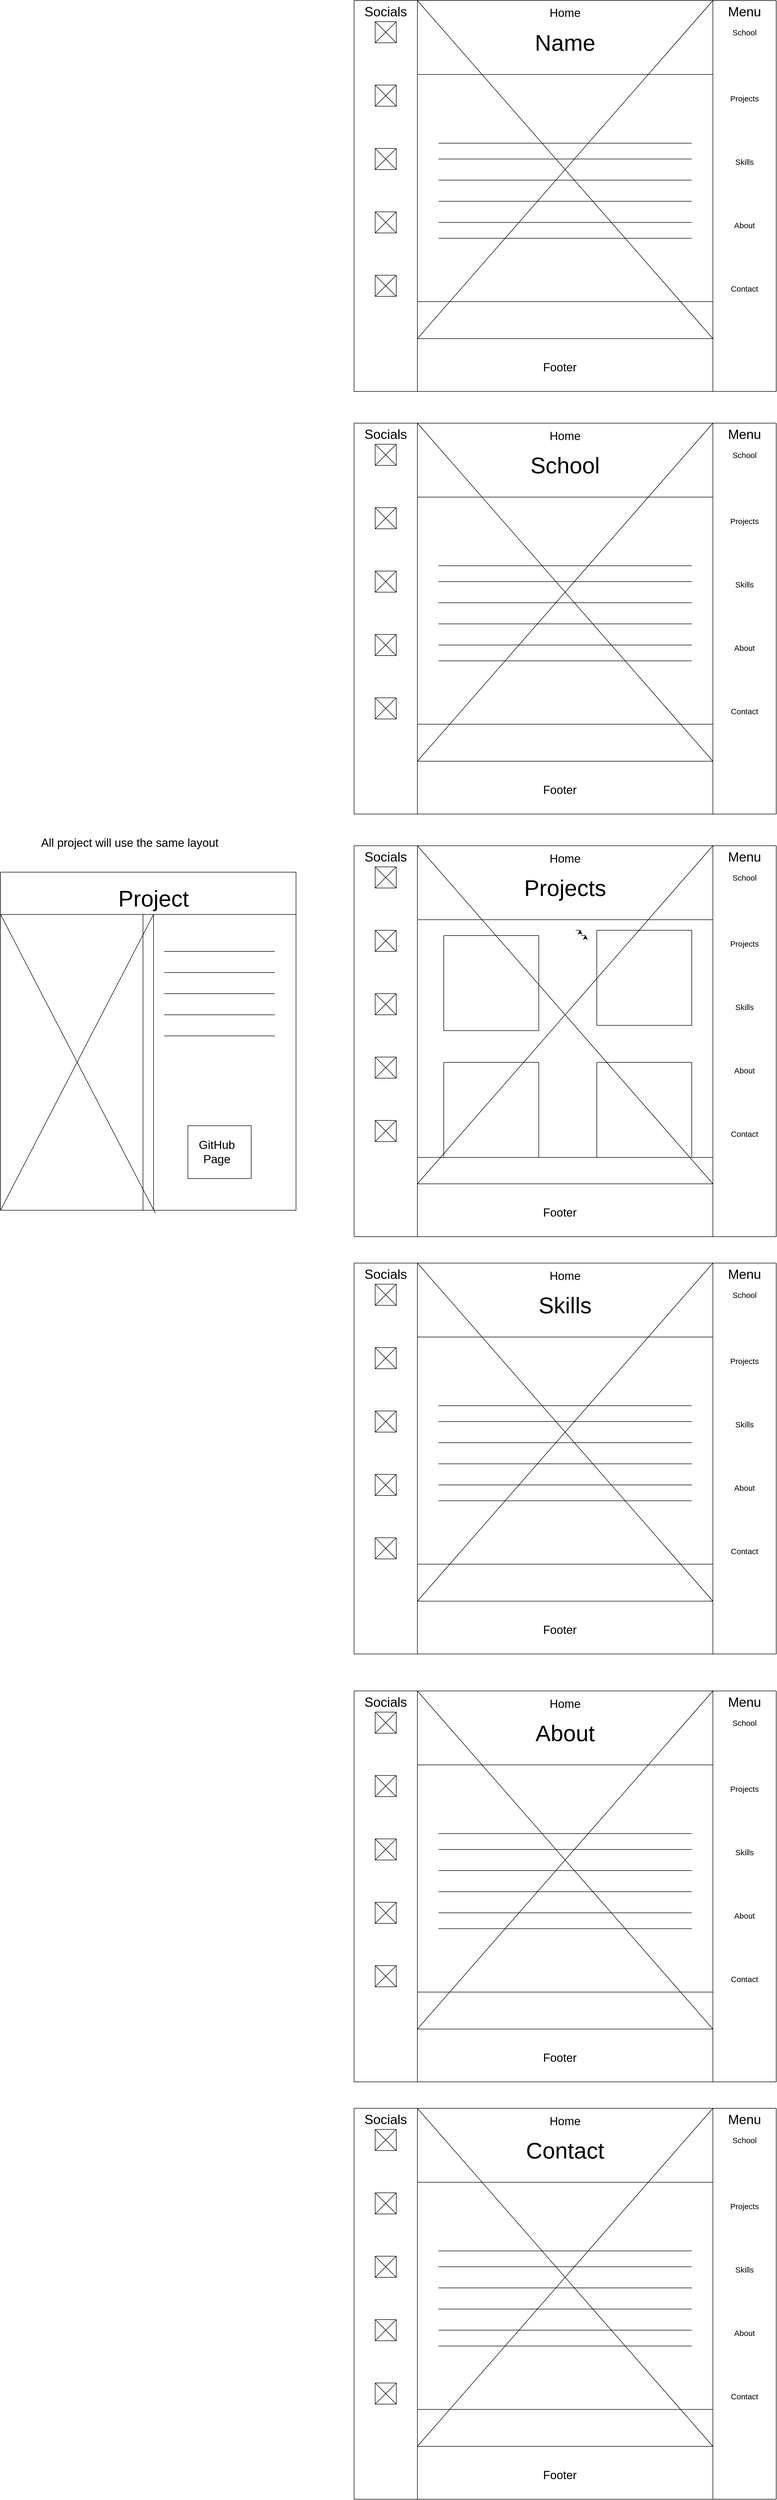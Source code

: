 <mxfile version="20.3.0" type="device"><diagram id="YGC00JCitYlUoMoiWdjn" name="Page-1"><mxGraphModel dx="3742" dy="1549" grid="1" gridSize="10" guides="1" tooltips="1" connect="1" arrows="1" fold="1" page="0" pageScale="1" pageWidth="827" pageHeight="1169" background="none" math="0" shadow="0"><root><mxCell id="0"/><mxCell id="1" parent="0"/><mxCell id="IZPlE8yy83sOM5Bsvl5a-22" value="" style="swimlane;startSize=0;" vertex="1" parent="1"><mxGeometry width="800" height="740" as="geometry"/></mxCell><mxCell id="IZPlE8yy83sOM5Bsvl5a-23" value="" style="swimlane;startSize=0;" vertex="1" parent="IZPlE8yy83sOM5Bsvl5a-22"><mxGeometry x="40" y="40" width="40" height="40" as="geometry"/></mxCell><mxCell id="IZPlE8yy83sOM5Bsvl5a-24" value="Socials" style="text;html=1;strokeColor=none;fillColor=none;align=center;verticalAlign=middle;whiteSpace=wrap;rounded=0;fontSize=25;" vertex="1" parent="IZPlE8yy83sOM5Bsvl5a-22"><mxGeometry width="120" height="40" as="geometry"/></mxCell><mxCell id="IZPlE8yy83sOM5Bsvl5a-73" value="" style="swimlane;startSize=0;" vertex="1" parent="IZPlE8yy83sOM5Bsvl5a-22"><mxGeometry x="120" width="560" height="640" as="geometry"/></mxCell><mxCell id="IZPlE8yy83sOM5Bsvl5a-89" value="" style="endArrow=none;html=1;rounded=0;fontSize=21;exitX=0;exitY=1;exitDx=0;exitDy=0;" edge="1" parent="IZPlE8yy83sOM5Bsvl5a-73" source="IZPlE8yy83sOM5Bsvl5a-73"><mxGeometry width="50" height="50" relative="1" as="geometry"><mxPoint x="520" y="40" as="sourcePoint"/><mxPoint x="560" as="targetPoint"/></mxGeometry></mxCell><mxCell id="IZPlE8yy83sOM5Bsvl5a-91" value="" style="swimlane;startSize=0;" vertex="1" parent="IZPlE8yy83sOM5Bsvl5a-73"><mxGeometry y="140" width="560" height="430" as="geometry"/></mxCell><mxCell id="IZPlE8yy83sOM5Bsvl5a-96" value="" style="endArrow=none;html=1;rounded=0;fontSize=15;" edge="1" parent="IZPlE8yy83sOM5Bsvl5a-91"><mxGeometry width="50" height="50" relative="1" as="geometry"><mxPoint x="520" y="130" as="sourcePoint"/><mxPoint x="40" y="130" as="targetPoint"/></mxGeometry></mxCell><mxCell id="IZPlE8yy83sOM5Bsvl5a-97" value="" style="endArrow=none;html=1;rounded=0;fontSize=15;" edge="1" parent="IZPlE8yy83sOM5Bsvl5a-91"><mxGeometry width="50" height="50" relative="1" as="geometry"><mxPoint x="520" y="160" as="sourcePoint"/><mxPoint x="40" y="160" as="targetPoint"/></mxGeometry></mxCell><mxCell id="IZPlE8yy83sOM5Bsvl5a-98" value="" style="endArrow=none;html=1;rounded=0;fontSize=15;" edge="1" parent="IZPlE8yy83sOM5Bsvl5a-91"><mxGeometry width="50" height="50" relative="1" as="geometry"><mxPoint x="520" y="200" as="sourcePoint"/><mxPoint x="40" y="200" as="targetPoint"/></mxGeometry></mxCell><mxCell id="IZPlE8yy83sOM5Bsvl5a-99" value="" style="endArrow=none;html=1;rounded=0;fontSize=15;" edge="1" parent="IZPlE8yy83sOM5Bsvl5a-91"><mxGeometry width="50" height="50" relative="1" as="geometry"><mxPoint x="520" y="240" as="sourcePoint"/><mxPoint x="40" y="240" as="targetPoint"/></mxGeometry></mxCell><mxCell id="IZPlE8yy83sOM5Bsvl5a-101" value="" style="endArrow=none;html=1;rounded=0;fontSize=15;" edge="1" parent="IZPlE8yy83sOM5Bsvl5a-91"><mxGeometry width="50" height="50" relative="1" as="geometry"><mxPoint x="520" y="280" as="sourcePoint"/><mxPoint x="40" y="280" as="targetPoint"/></mxGeometry></mxCell><mxCell id="IZPlE8yy83sOM5Bsvl5a-102" value="" style="endArrow=none;html=1;rounded=0;fontSize=15;" edge="1" parent="IZPlE8yy83sOM5Bsvl5a-91"><mxGeometry width="50" height="50" relative="1" as="geometry"><mxPoint x="520" y="310" as="sourcePoint"/><mxPoint x="40" y="310" as="targetPoint"/></mxGeometry></mxCell><mxCell id="IZPlE8yy83sOM5Bsvl5a-105" value="Name" style="text;html=1;strokeColor=none;fillColor=none;align=center;verticalAlign=middle;whiteSpace=wrap;rounded=0;fontSize=43;" vertex="1" parent="IZPlE8yy83sOM5Bsvl5a-73"><mxGeometry x="140" y="40" width="280" height="80" as="geometry"/></mxCell><mxCell id="IZPlE8yy83sOM5Bsvl5a-345" value="Home" style="text;html=1;strokeColor=none;fillColor=none;align=center;verticalAlign=middle;whiteSpace=wrap;rounded=0;fontSize=22;" vertex="1" parent="IZPlE8yy83sOM5Bsvl5a-73"><mxGeometry x="250" y="9" width="60" height="30" as="geometry"/></mxCell><mxCell id="IZPlE8yy83sOM5Bsvl5a-90" value="" style="endArrow=none;html=1;rounded=0;fontSize=21;exitX=1;exitY=1;exitDx=0;exitDy=0;entryX=0;entryY=0;entryDx=0;entryDy=0;" edge="1" parent="IZPlE8yy83sOM5Bsvl5a-22" source="IZPlE8yy83sOM5Bsvl5a-73" target="IZPlE8yy83sOM5Bsvl5a-73"><mxGeometry width="50" height="50" relative="1" as="geometry"><mxPoint x="130" y="750.0" as="sourcePoint"/><mxPoint x="690" y="30" as="targetPoint"/></mxGeometry></mxCell><mxCell id="IZPlE8yy83sOM5Bsvl5a-106" value="Footer" style="text;html=1;strokeColor=none;fillColor=none;align=center;verticalAlign=middle;whiteSpace=wrap;rounded=0;fontSize=22;" vertex="1" parent="IZPlE8yy83sOM5Bsvl5a-22"><mxGeometry x="360" y="680" width="60" height="30" as="geometry"/></mxCell><mxCell id="IZPlE8yy83sOM5Bsvl5a-29" value="" style="swimlane;startSize=0;" vertex="1" parent="1"><mxGeometry x="680" width="120" height="740" as="geometry"/></mxCell><mxCell id="IZPlE8yy83sOM5Bsvl5a-31" value="Menu" style="text;html=1;strokeColor=none;fillColor=none;align=center;verticalAlign=middle;whiteSpace=wrap;rounded=0;fontSize=25;" vertex="1" parent="IZPlE8yy83sOM5Bsvl5a-29"><mxGeometry width="120" height="40" as="geometry"/></mxCell><mxCell id="IZPlE8yy83sOM5Bsvl5a-62" value="School&lt;span style=&quot;color: rgba(0, 0, 0, 0); font-family: monospace; font-size: 0px; text-align: start;&quot;&gt;%3CmxGraphModel%3E%3Croot%3E%3CmxCell%20id%3D%220%22%2F%3E%3CmxCell%20id%3D%221%22%20parent%3D%220%22%2F%3E%3CmxCell%20id%3D%222%22%20value%3D%22%22%20style%3D%22swimlane%3BstartSize%3D0%3B%22%20vertex%3D%221%22%20parent%3D%221%22%3E%3CmxGeometry%20x%3D%2240%22%20y%3D%2240%22%20width%3D%2240%22%20height%3D%2240%22%20as%3D%22geometry%22%2F%3E%3C%2FmxCell%3E%3C%2Froot%3E%3C%2FmxGraphModel%3E&lt;/span&gt;" style="text;html=1;strokeColor=none;fillColor=none;align=center;verticalAlign=middle;whiteSpace=wrap;rounded=0;fontSize=15;" vertex="1" parent="IZPlE8yy83sOM5Bsvl5a-29"><mxGeometry x="30" y="45" width="60" height="30" as="geometry"/></mxCell><mxCell id="IZPlE8yy83sOM5Bsvl5a-63" value="Projects" style="text;html=1;strokeColor=none;fillColor=none;align=center;verticalAlign=middle;whiteSpace=wrap;rounded=0;fontSize=15;" vertex="1" parent="IZPlE8yy83sOM5Bsvl5a-29"><mxGeometry x="30" y="170" width="60" height="30" as="geometry"/></mxCell><mxCell id="IZPlE8yy83sOM5Bsvl5a-64" value="Skills" style="text;html=1;strokeColor=none;fillColor=none;align=center;verticalAlign=middle;whiteSpace=wrap;rounded=0;fontSize=15;" vertex="1" parent="IZPlE8yy83sOM5Bsvl5a-29"><mxGeometry x="30" y="290" width="60" height="30" as="geometry"/></mxCell><mxCell id="IZPlE8yy83sOM5Bsvl5a-65" value="About" style="text;html=1;strokeColor=none;fillColor=none;align=center;verticalAlign=middle;whiteSpace=wrap;rounded=0;fontSize=15;" vertex="1" parent="IZPlE8yy83sOM5Bsvl5a-29"><mxGeometry x="30" y="410" width="60" height="30" as="geometry"/></mxCell><mxCell id="IZPlE8yy83sOM5Bsvl5a-69" value="Contact" style="text;html=1;strokeColor=none;fillColor=none;align=center;verticalAlign=middle;whiteSpace=wrap;rounded=0;fontSize=15;" vertex="1" parent="IZPlE8yy83sOM5Bsvl5a-29"><mxGeometry x="30" y="530" width="60" height="30" as="geometry"/></mxCell><mxCell id="IZPlE8yy83sOM5Bsvl5a-36" value="" style="swimlane;startSize=0;" vertex="1" parent="1"><mxGeometry width="120" height="740" as="geometry"/></mxCell><mxCell id="IZPlE8yy83sOM5Bsvl5a-42" value="" style="endArrow=none;html=1;rounded=0;fontSize=21;" edge="1" parent="IZPlE8yy83sOM5Bsvl5a-36"><mxGeometry width="50" height="50" relative="1" as="geometry"><mxPoint x="40" y="80" as="sourcePoint"/><mxPoint x="80" y="40" as="targetPoint"/></mxGeometry></mxCell><mxCell id="IZPlE8yy83sOM5Bsvl5a-43" value="" style="endArrow=none;html=1;rounded=0;fontSize=21;entryX=0;entryY=0;entryDx=0;entryDy=0;" edge="1" parent="IZPlE8yy83sOM5Bsvl5a-36" target="IZPlE8yy83sOM5Bsvl5a-23"><mxGeometry width="50" height="50" relative="1" as="geometry"><mxPoint x="80" y="80" as="sourcePoint"/><mxPoint x="40" y="50" as="targetPoint"/></mxGeometry></mxCell><mxCell id="IZPlE8yy83sOM5Bsvl5a-44" value="" style="endArrow=none;html=1;rounded=0;fontSize=21;" edge="1" parent="IZPlE8yy83sOM5Bsvl5a-36"><mxGeometry width="50" height="50" relative="1" as="geometry"><mxPoint x="40" y="200" as="sourcePoint"/><mxPoint x="80" y="160" as="targetPoint"/></mxGeometry></mxCell><mxCell id="IZPlE8yy83sOM5Bsvl5a-45" value="" style="endArrow=none;html=1;rounded=0;fontSize=21;entryX=0;entryY=0;entryDx=0;entryDy=0;" edge="1" parent="IZPlE8yy83sOM5Bsvl5a-36"><mxGeometry width="50" height="50" relative="1" as="geometry"><mxPoint x="80" y="200" as="sourcePoint"/><mxPoint x="40" y="160" as="targetPoint"/></mxGeometry></mxCell><mxCell id="IZPlE8yy83sOM5Bsvl5a-59" value="" style="swimlane;startSize=0;" vertex="1" parent="IZPlE8yy83sOM5Bsvl5a-36"><mxGeometry x="40" y="160" width="40" height="40" as="geometry"/></mxCell><mxCell id="IZPlE8yy83sOM5Bsvl5a-27" value="" style="swimlane;startSize=0;" vertex="1" parent="IZPlE8yy83sOM5Bsvl5a-36"><mxGeometry x="40" y="280" width="40" height="40" as="geometry"/></mxCell><mxCell id="IZPlE8yy83sOM5Bsvl5a-28" value="" style="swimlane;startSize=0;" vertex="1" parent="IZPlE8yy83sOM5Bsvl5a-36"><mxGeometry x="40" y="400" width="40" height="40" as="geometry"/></mxCell><mxCell id="IZPlE8yy83sOM5Bsvl5a-48" value="" style="endArrow=none;html=1;rounded=0;fontSize=21;" edge="1" parent="IZPlE8yy83sOM5Bsvl5a-36"><mxGeometry width="50" height="50" relative="1" as="geometry"><mxPoint x="40" y="440" as="sourcePoint"/><mxPoint x="80" y="400" as="targetPoint"/></mxGeometry></mxCell><mxCell id="IZPlE8yy83sOM5Bsvl5a-49" value="" style="endArrow=none;html=1;rounded=0;fontSize=21;entryX=0;entryY=0;entryDx=0;entryDy=0;" edge="1" parent="IZPlE8yy83sOM5Bsvl5a-36"><mxGeometry width="50" height="50" relative="1" as="geometry"><mxPoint x="80" y="440" as="sourcePoint"/><mxPoint x="40" y="400" as="targetPoint"/></mxGeometry></mxCell><mxCell id="IZPlE8yy83sOM5Bsvl5a-46" value="" style="endArrow=none;html=1;rounded=0;fontSize=21;" edge="1" parent="IZPlE8yy83sOM5Bsvl5a-36"><mxGeometry width="50" height="50" relative="1" as="geometry"><mxPoint x="40" y="320" as="sourcePoint"/><mxPoint x="80" y="280" as="targetPoint"/></mxGeometry></mxCell><mxCell id="IZPlE8yy83sOM5Bsvl5a-47" value="" style="endArrow=none;html=1;rounded=0;fontSize=21;entryX=0;entryY=0;entryDx=0;entryDy=0;" edge="1" parent="IZPlE8yy83sOM5Bsvl5a-36"><mxGeometry width="50" height="50" relative="1" as="geometry"><mxPoint x="80" y="320" as="sourcePoint"/><mxPoint x="40" y="280" as="targetPoint"/></mxGeometry></mxCell><mxCell id="IZPlE8yy83sOM5Bsvl5a-66" value="" style="swimlane;startSize=0;" vertex="1" parent="IZPlE8yy83sOM5Bsvl5a-36"><mxGeometry x="40" y="520" width="40" height="40" as="geometry"/></mxCell><mxCell id="IZPlE8yy83sOM5Bsvl5a-67" value="" style="endArrow=none;html=1;rounded=0;fontSize=21;" edge="1" parent="IZPlE8yy83sOM5Bsvl5a-36"><mxGeometry width="50" height="50" relative="1" as="geometry"><mxPoint x="40" y="560" as="sourcePoint"/><mxPoint x="80" y="520" as="targetPoint"/></mxGeometry></mxCell><mxCell id="IZPlE8yy83sOM5Bsvl5a-68" value="" style="endArrow=none;html=1;rounded=0;fontSize=21;entryX=0;entryY=0;entryDx=0;entryDy=0;" edge="1" parent="IZPlE8yy83sOM5Bsvl5a-36"><mxGeometry width="50" height="50" relative="1" as="geometry"><mxPoint x="80" y="560" as="sourcePoint"/><mxPoint x="40" y="520" as="targetPoint"/></mxGeometry></mxCell><mxCell id="IZPlE8yy83sOM5Bsvl5a-107" value="" style="swimlane;startSize=0;" vertex="1" parent="1"><mxGeometry y="800" width="800" height="740" as="geometry"/></mxCell><mxCell id="IZPlE8yy83sOM5Bsvl5a-108" value="" style="swimlane;startSize=0;" vertex="1" parent="IZPlE8yy83sOM5Bsvl5a-107"><mxGeometry x="40" y="40" width="40" height="40" as="geometry"/></mxCell><mxCell id="IZPlE8yy83sOM5Bsvl5a-109" value="Socials" style="text;html=1;strokeColor=none;fillColor=none;align=center;verticalAlign=middle;whiteSpace=wrap;rounded=0;fontSize=25;" vertex="1" parent="IZPlE8yy83sOM5Bsvl5a-107"><mxGeometry width="120" height="40" as="geometry"/></mxCell><mxCell id="IZPlE8yy83sOM5Bsvl5a-110" value="" style="swimlane;startSize=0;" vertex="1" parent="IZPlE8yy83sOM5Bsvl5a-107"><mxGeometry x="120" width="560" height="640" as="geometry"/></mxCell><mxCell id="IZPlE8yy83sOM5Bsvl5a-111" value="" style="endArrow=none;html=1;rounded=0;fontSize=21;exitX=0;exitY=1;exitDx=0;exitDy=0;" edge="1" parent="IZPlE8yy83sOM5Bsvl5a-110" source="IZPlE8yy83sOM5Bsvl5a-110"><mxGeometry width="50" height="50" relative="1" as="geometry"><mxPoint x="520" y="40" as="sourcePoint"/><mxPoint x="560" as="targetPoint"/></mxGeometry></mxCell><mxCell id="IZPlE8yy83sOM5Bsvl5a-112" value="" style="swimlane;startSize=0;" vertex="1" parent="IZPlE8yy83sOM5Bsvl5a-110"><mxGeometry y="140" width="560" height="430" as="geometry"/></mxCell><mxCell id="IZPlE8yy83sOM5Bsvl5a-113" value="" style="endArrow=none;html=1;rounded=0;fontSize=15;" edge="1" parent="IZPlE8yy83sOM5Bsvl5a-112"><mxGeometry width="50" height="50" relative="1" as="geometry"><mxPoint x="520" y="130" as="sourcePoint"/><mxPoint x="40" y="130" as="targetPoint"/></mxGeometry></mxCell><mxCell id="IZPlE8yy83sOM5Bsvl5a-114" value="" style="endArrow=none;html=1;rounded=0;fontSize=15;" edge="1" parent="IZPlE8yy83sOM5Bsvl5a-112"><mxGeometry width="50" height="50" relative="1" as="geometry"><mxPoint x="520" y="160" as="sourcePoint"/><mxPoint x="40" y="160" as="targetPoint"/></mxGeometry></mxCell><mxCell id="IZPlE8yy83sOM5Bsvl5a-115" value="" style="endArrow=none;html=1;rounded=0;fontSize=15;" edge="1" parent="IZPlE8yy83sOM5Bsvl5a-112"><mxGeometry width="50" height="50" relative="1" as="geometry"><mxPoint x="520" y="200" as="sourcePoint"/><mxPoint x="40" y="200" as="targetPoint"/></mxGeometry></mxCell><mxCell id="IZPlE8yy83sOM5Bsvl5a-116" value="" style="endArrow=none;html=1;rounded=0;fontSize=15;" edge="1" parent="IZPlE8yy83sOM5Bsvl5a-112"><mxGeometry width="50" height="50" relative="1" as="geometry"><mxPoint x="520" y="240" as="sourcePoint"/><mxPoint x="40" y="240" as="targetPoint"/></mxGeometry></mxCell><mxCell id="IZPlE8yy83sOM5Bsvl5a-117" value="" style="endArrow=none;html=1;rounded=0;fontSize=15;" edge="1" parent="IZPlE8yy83sOM5Bsvl5a-112"><mxGeometry width="50" height="50" relative="1" as="geometry"><mxPoint x="520" y="280" as="sourcePoint"/><mxPoint x="40" y="280" as="targetPoint"/></mxGeometry></mxCell><mxCell id="IZPlE8yy83sOM5Bsvl5a-118" value="" style="endArrow=none;html=1;rounded=0;fontSize=15;" edge="1" parent="IZPlE8yy83sOM5Bsvl5a-112"><mxGeometry width="50" height="50" relative="1" as="geometry"><mxPoint x="520" y="310" as="sourcePoint"/><mxPoint x="40" y="310" as="targetPoint"/></mxGeometry></mxCell><mxCell id="IZPlE8yy83sOM5Bsvl5a-119" value="School" style="text;html=1;strokeColor=none;fillColor=none;align=center;verticalAlign=middle;whiteSpace=wrap;rounded=0;fontSize=43;" vertex="1" parent="IZPlE8yy83sOM5Bsvl5a-110"><mxGeometry x="140" y="40" width="280" height="80" as="geometry"/></mxCell><mxCell id="IZPlE8yy83sOM5Bsvl5a-347" value="Home" style="text;html=1;strokeColor=none;fillColor=none;align=center;verticalAlign=middle;whiteSpace=wrap;rounded=0;fontSize=22;" vertex="1" parent="IZPlE8yy83sOM5Bsvl5a-110"><mxGeometry x="250" y="10" width="60" height="30" as="geometry"/></mxCell><mxCell id="IZPlE8yy83sOM5Bsvl5a-120" value="" style="endArrow=none;html=1;rounded=0;fontSize=21;exitX=1;exitY=1;exitDx=0;exitDy=0;entryX=0;entryY=0;entryDx=0;entryDy=0;" edge="1" parent="IZPlE8yy83sOM5Bsvl5a-107" source="IZPlE8yy83sOM5Bsvl5a-110" target="IZPlE8yy83sOM5Bsvl5a-110"><mxGeometry width="50" height="50" relative="1" as="geometry"><mxPoint x="130" y="750.0" as="sourcePoint"/><mxPoint x="690" y="30" as="targetPoint"/></mxGeometry></mxCell><mxCell id="IZPlE8yy83sOM5Bsvl5a-121" value="Footer" style="text;html=1;strokeColor=none;fillColor=none;align=center;verticalAlign=middle;whiteSpace=wrap;rounded=0;fontSize=22;" vertex="1" parent="IZPlE8yy83sOM5Bsvl5a-107"><mxGeometry x="360" y="680" width="60" height="30" as="geometry"/></mxCell><mxCell id="IZPlE8yy83sOM5Bsvl5a-122" value="" style="swimlane;startSize=0;" vertex="1" parent="1"><mxGeometry x="680" y="800" width="120" height="740" as="geometry"/></mxCell><mxCell id="IZPlE8yy83sOM5Bsvl5a-123" value="Menu" style="text;html=1;strokeColor=none;fillColor=none;align=center;verticalAlign=middle;whiteSpace=wrap;rounded=0;fontSize=25;" vertex="1" parent="IZPlE8yy83sOM5Bsvl5a-122"><mxGeometry width="120" height="40" as="geometry"/></mxCell><mxCell id="IZPlE8yy83sOM5Bsvl5a-124" value="School&lt;span style=&quot;color: rgba(0, 0, 0, 0); font-family: monospace; font-size: 0px; text-align: start;&quot;&gt;%3CmxGraphModel%3E%3Croot%3E%3CmxCell%20id%3D%220%22%2F%3E%3CmxCell%20id%3D%221%22%20parent%3D%220%22%2F%3E%3CmxCell%20id%3D%222%22%20value%3D%22%22%20style%3D%22swimlane%3BstartSize%3D0%3B%22%20vertex%3D%221%22%20parent%3D%221%22%3E%3CmxGeometry%20x%3D%2240%22%20y%3D%2240%22%20width%3D%2240%22%20height%3D%2240%22%20as%3D%22geometry%22%2F%3E%3C%2FmxCell%3E%3C%2Froot%3E%3C%2FmxGraphModel%3E&lt;/span&gt;" style="text;html=1;strokeColor=none;fillColor=none;align=center;verticalAlign=middle;whiteSpace=wrap;rounded=0;fontSize=15;" vertex="1" parent="IZPlE8yy83sOM5Bsvl5a-122"><mxGeometry x="30" y="45" width="60" height="30" as="geometry"/></mxCell><mxCell id="IZPlE8yy83sOM5Bsvl5a-125" value="Projects" style="text;html=1;strokeColor=none;fillColor=none;align=center;verticalAlign=middle;whiteSpace=wrap;rounded=0;fontSize=15;" vertex="1" parent="IZPlE8yy83sOM5Bsvl5a-122"><mxGeometry x="30" y="170" width="60" height="30" as="geometry"/></mxCell><mxCell id="IZPlE8yy83sOM5Bsvl5a-126" value="Skills" style="text;html=1;strokeColor=none;fillColor=none;align=center;verticalAlign=middle;whiteSpace=wrap;rounded=0;fontSize=15;" vertex="1" parent="IZPlE8yy83sOM5Bsvl5a-122"><mxGeometry x="30" y="290" width="60" height="30" as="geometry"/></mxCell><mxCell id="IZPlE8yy83sOM5Bsvl5a-127" value="About" style="text;html=1;strokeColor=none;fillColor=none;align=center;verticalAlign=middle;whiteSpace=wrap;rounded=0;fontSize=15;" vertex="1" parent="IZPlE8yy83sOM5Bsvl5a-122"><mxGeometry x="30" y="410" width="60" height="30" as="geometry"/></mxCell><mxCell id="IZPlE8yy83sOM5Bsvl5a-128" value="Contact" style="text;html=1;strokeColor=none;fillColor=none;align=center;verticalAlign=middle;whiteSpace=wrap;rounded=0;fontSize=15;" vertex="1" parent="IZPlE8yy83sOM5Bsvl5a-122"><mxGeometry x="30" y="530" width="60" height="30" as="geometry"/></mxCell><mxCell id="IZPlE8yy83sOM5Bsvl5a-129" value="" style="swimlane;startSize=0;" vertex="1" parent="1"><mxGeometry y="800" width="120" height="740" as="geometry"/></mxCell><mxCell id="IZPlE8yy83sOM5Bsvl5a-130" value="" style="endArrow=none;html=1;rounded=0;fontSize=21;" edge="1" parent="IZPlE8yy83sOM5Bsvl5a-129"><mxGeometry width="50" height="50" relative="1" as="geometry"><mxPoint x="40" y="80" as="sourcePoint"/><mxPoint x="80" y="40" as="targetPoint"/></mxGeometry></mxCell><mxCell id="IZPlE8yy83sOM5Bsvl5a-131" value="" style="endArrow=none;html=1;rounded=0;fontSize=21;entryX=0;entryY=0;entryDx=0;entryDy=0;" edge="1" parent="IZPlE8yy83sOM5Bsvl5a-129" target="IZPlE8yy83sOM5Bsvl5a-108"><mxGeometry width="50" height="50" relative="1" as="geometry"><mxPoint x="80" y="80" as="sourcePoint"/><mxPoint x="40" y="50" as="targetPoint"/></mxGeometry></mxCell><mxCell id="IZPlE8yy83sOM5Bsvl5a-132" value="" style="endArrow=none;html=1;rounded=0;fontSize=21;" edge="1" parent="IZPlE8yy83sOM5Bsvl5a-129"><mxGeometry width="50" height="50" relative="1" as="geometry"><mxPoint x="40" y="200" as="sourcePoint"/><mxPoint x="80" y="160" as="targetPoint"/></mxGeometry></mxCell><mxCell id="IZPlE8yy83sOM5Bsvl5a-133" value="" style="endArrow=none;html=1;rounded=0;fontSize=21;entryX=0;entryY=0;entryDx=0;entryDy=0;" edge="1" parent="IZPlE8yy83sOM5Bsvl5a-129"><mxGeometry width="50" height="50" relative="1" as="geometry"><mxPoint x="80" y="200" as="sourcePoint"/><mxPoint x="40" y="160" as="targetPoint"/></mxGeometry></mxCell><mxCell id="IZPlE8yy83sOM5Bsvl5a-134" value="" style="swimlane;startSize=0;" vertex="1" parent="IZPlE8yy83sOM5Bsvl5a-129"><mxGeometry x="40" y="160" width="40" height="40" as="geometry"/></mxCell><mxCell id="IZPlE8yy83sOM5Bsvl5a-135" value="" style="swimlane;startSize=0;" vertex="1" parent="IZPlE8yy83sOM5Bsvl5a-129"><mxGeometry x="40" y="280" width="40" height="40" as="geometry"/></mxCell><mxCell id="IZPlE8yy83sOM5Bsvl5a-136" value="" style="swimlane;startSize=0;" vertex="1" parent="IZPlE8yy83sOM5Bsvl5a-129"><mxGeometry x="40" y="400" width="40" height="40" as="geometry"/></mxCell><mxCell id="IZPlE8yy83sOM5Bsvl5a-137" value="" style="endArrow=none;html=1;rounded=0;fontSize=21;" edge="1" parent="IZPlE8yy83sOM5Bsvl5a-129"><mxGeometry width="50" height="50" relative="1" as="geometry"><mxPoint x="40" y="440" as="sourcePoint"/><mxPoint x="80" y="400" as="targetPoint"/></mxGeometry></mxCell><mxCell id="IZPlE8yy83sOM5Bsvl5a-138" value="" style="endArrow=none;html=1;rounded=0;fontSize=21;entryX=0;entryY=0;entryDx=0;entryDy=0;" edge="1" parent="IZPlE8yy83sOM5Bsvl5a-129"><mxGeometry width="50" height="50" relative="1" as="geometry"><mxPoint x="80" y="440" as="sourcePoint"/><mxPoint x="40" y="400" as="targetPoint"/></mxGeometry></mxCell><mxCell id="IZPlE8yy83sOM5Bsvl5a-139" value="" style="endArrow=none;html=1;rounded=0;fontSize=21;" edge="1" parent="IZPlE8yy83sOM5Bsvl5a-129"><mxGeometry width="50" height="50" relative="1" as="geometry"><mxPoint x="40" y="320" as="sourcePoint"/><mxPoint x="80" y="280" as="targetPoint"/></mxGeometry></mxCell><mxCell id="IZPlE8yy83sOM5Bsvl5a-140" value="" style="endArrow=none;html=1;rounded=0;fontSize=21;entryX=0;entryY=0;entryDx=0;entryDy=0;" edge="1" parent="IZPlE8yy83sOM5Bsvl5a-129"><mxGeometry width="50" height="50" relative="1" as="geometry"><mxPoint x="80" y="320" as="sourcePoint"/><mxPoint x="40" y="280" as="targetPoint"/></mxGeometry></mxCell><mxCell id="IZPlE8yy83sOM5Bsvl5a-141" value="" style="swimlane;startSize=0;" vertex="1" parent="IZPlE8yy83sOM5Bsvl5a-129"><mxGeometry x="40" y="520" width="40" height="40" as="geometry"/></mxCell><mxCell id="IZPlE8yy83sOM5Bsvl5a-142" value="" style="endArrow=none;html=1;rounded=0;fontSize=21;" edge="1" parent="IZPlE8yy83sOM5Bsvl5a-129"><mxGeometry width="50" height="50" relative="1" as="geometry"><mxPoint x="40" y="560" as="sourcePoint"/><mxPoint x="80" y="520" as="targetPoint"/></mxGeometry></mxCell><mxCell id="IZPlE8yy83sOM5Bsvl5a-143" value="" style="endArrow=none;html=1;rounded=0;fontSize=21;entryX=0;entryY=0;entryDx=0;entryDy=0;" edge="1" parent="IZPlE8yy83sOM5Bsvl5a-129"><mxGeometry width="50" height="50" relative="1" as="geometry"><mxPoint x="80" y="560" as="sourcePoint"/><mxPoint x="40" y="520" as="targetPoint"/></mxGeometry></mxCell><mxCell id="IZPlE8yy83sOM5Bsvl5a-144" value="" style="swimlane;startSize=0;" vertex="1" parent="1"><mxGeometry y="1600" width="800" height="740" as="geometry"/></mxCell><mxCell id="IZPlE8yy83sOM5Bsvl5a-145" value="" style="swimlane;startSize=0;" vertex="1" parent="IZPlE8yy83sOM5Bsvl5a-144"><mxGeometry x="40" y="40" width="40" height="40" as="geometry"/></mxCell><mxCell id="IZPlE8yy83sOM5Bsvl5a-146" value="Socials" style="text;html=1;strokeColor=none;fillColor=none;align=center;verticalAlign=middle;whiteSpace=wrap;rounded=0;fontSize=25;" vertex="1" parent="IZPlE8yy83sOM5Bsvl5a-144"><mxGeometry width="120" height="40" as="geometry"/></mxCell><mxCell id="IZPlE8yy83sOM5Bsvl5a-147" value="" style="swimlane;startSize=0;" vertex="1" parent="IZPlE8yy83sOM5Bsvl5a-144"><mxGeometry x="120" width="560" height="640" as="geometry"/></mxCell><mxCell id="IZPlE8yy83sOM5Bsvl5a-148" value="" style="endArrow=none;html=1;rounded=0;fontSize=21;exitX=0;exitY=1;exitDx=0;exitDy=0;" edge="1" parent="IZPlE8yy83sOM5Bsvl5a-147" source="IZPlE8yy83sOM5Bsvl5a-147"><mxGeometry width="50" height="50" relative="1" as="geometry"><mxPoint x="520" y="40" as="sourcePoint"/><mxPoint x="560" as="targetPoint"/></mxGeometry></mxCell><mxCell id="IZPlE8yy83sOM5Bsvl5a-149" value="" style="swimlane;startSize=0;" vertex="1" parent="IZPlE8yy83sOM5Bsvl5a-147"><mxGeometry y="140" width="560" height="450" as="geometry"/></mxCell><mxCell id="IZPlE8yy83sOM5Bsvl5a-294" value="" style="swimlane;startSize=0;" vertex="1" parent="IZPlE8yy83sOM5Bsvl5a-149"><mxGeometry x="50" y="270" width="180" height="180" as="geometry"/></mxCell><mxCell id="IZPlE8yy83sOM5Bsvl5a-297" style="edgeStyle=orthogonalEdgeStyle;rounded=0;orthogonalLoop=1;jettySize=auto;html=1;exitX=0.75;exitY=0;exitDx=0;exitDy=0;entryX=0.821;entryY=-0.009;entryDx=0;entryDy=0;entryPerimeter=0;fontSize=22;" edge="1" parent="IZPlE8yy83sOM5Bsvl5a-149"><mxGeometry relative="1" as="geometry"><mxPoint x="300" y="20" as="sourcePoint"/><mxPoint x="308.52" y="18.92" as="targetPoint"/></mxGeometry></mxCell><mxCell id="IZPlE8yy83sOM5Bsvl5a-298" value="" style="swimlane;startSize=0;" vertex="1" parent="IZPlE8yy83sOM5Bsvl5a-149"><mxGeometry x="340" y="20" width="180" height="180" as="geometry"/></mxCell><mxCell id="IZPlE8yy83sOM5Bsvl5a-302" value="" style="swimlane;startSize=0;" vertex="1" parent="IZPlE8yy83sOM5Bsvl5a-149"><mxGeometry x="340" y="270" width="180" height="180" as="geometry"/></mxCell><mxCell id="IZPlE8yy83sOM5Bsvl5a-156" value="Projects" style="text;html=1;strokeColor=none;fillColor=none;align=center;verticalAlign=middle;whiteSpace=wrap;rounded=0;fontSize=43;" vertex="1" parent="IZPlE8yy83sOM5Bsvl5a-147"><mxGeometry x="140" y="40" width="280" height="80" as="geometry"/></mxCell><mxCell id="IZPlE8yy83sOM5Bsvl5a-348" value="Home" style="text;html=1;strokeColor=none;fillColor=none;align=center;verticalAlign=middle;whiteSpace=wrap;rounded=0;fontSize=22;" vertex="1" parent="IZPlE8yy83sOM5Bsvl5a-147"><mxGeometry x="250" y="10" width="60" height="30" as="geometry"/></mxCell><mxCell id="IZPlE8yy83sOM5Bsvl5a-157" value="" style="endArrow=none;html=1;rounded=0;fontSize=21;exitX=1;exitY=1;exitDx=0;exitDy=0;entryX=0;entryY=0;entryDx=0;entryDy=0;" edge="1" parent="IZPlE8yy83sOM5Bsvl5a-144" source="IZPlE8yy83sOM5Bsvl5a-147" target="IZPlE8yy83sOM5Bsvl5a-147"><mxGeometry width="50" height="50" relative="1" as="geometry"><mxPoint x="130" y="750.0" as="sourcePoint"/><mxPoint x="690" y="30" as="targetPoint"/></mxGeometry></mxCell><mxCell id="IZPlE8yy83sOM5Bsvl5a-158" value="Footer" style="text;html=1;strokeColor=none;fillColor=none;align=center;verticalAlign=middle;whiteSpace=wrap;rounded=0;fontSize=22;" vertex="1" parent="IZPlE8yy83sOM5Bsvl5a-144"><mxGeometry x="360" y="680" width="60" height="30" as="geometry"/></mxCell><mxCell id="IZPlE8yy83sOM5Bsvl5a-159" value="" style="swimlane;startSize=0;" vertex="1" parent="1"><mxGeometry x="680" y="1600" width="120" height="740" as="geometry"/></mxCell><mxCell id="IZPlE8yy83sOM5Bsvl5a-160" value="Menu" style="text;html=1;strokeColor=none;fillColor=none;align=center;verticalAlign=middle;whiteSpace=wrap;rounded=0;fontSize=25;" vertex="1" parent="IZPlE8yy83sOM5Bsvl5a-159"><mxGeometry width="120" height="40" as="geometry"/></mxCell><mxCell id="IZPlE8yy83sOM5Bsvl5a-161" value="School&lt;span style=&quot;color: rgba(0, 0, 0, 0); font-family: monospace; font-size: 0px; text-align: start;&quot;&gt;%3CmxGraphModel%3E%3Croot%3E%3CmxCell%20id%3D%220%22%2F%3E%3CmxCell%20id%3D%221%22%20parent%3D%220%22%2F%3E%3CmxCell%20id%3D%222%22%20value%3D%22%22%20style%3D%22swimlane%3BstartSize%3D0%3B%22%20vertex%3D%221%22%20parent%3D%221%22%3E%3CmxGeometry%20x%3D%2240%22%20y%3D%2240%22%20width%3D%2240%22%20height%3D%2240%22%20as%3D%22geometry%22%2F%3E%3C%2FmxCell%3E%3C%2Froot%3E%3C%2FmxGraphModel%3E&lt;/span&gt;" style="text;html=1;strokeColor=none;fillColor=none;align=center;verticalAlign=middle;whiteSpace=wrap;rounded=0;fontSize=15;" vertex="1" parent="IZPlE8yy83sOM5Bsvl5a-159"><mxGeometry x="30" y="45" width="60" height="30" as="geometry"/></mxCell><mxCell id="IZPlE8yy83sOM5Bsvl5a-162" value="Projects" style="text;html=1;strokeColor=none;fillColor=none;align=center;verticalAlign=middle;whiteSpace=wrap;rounded=0;fontSize=15;" vertex="1" parent="IZPlE8yy83sOM5Bsvl5a-159"><mxGeometry x="30" y="170" width="60" height="30" as="geometry"/></mxCell><mxCell id="IZPlE8yy83sOM5Bsvl5a-163" value="Skills" style="text;html=1;strokeColor=none;fillColor=none;align=center;verticalAlign=middle;whiteSpace=wrap;rounded=0;fontSize=15;" vertex="1" parent="IZPlE8yy83sOM5Bsvl5a-159"><mxGeometry x="30" y="290" width="60" height="30" as="geometry"/></mxCell><mxCell id="IZPlE8yy83sOM5Bsvl5a-164" value="About" style="text;html=1;strokeColor=none;fillColor=none;align=center;verticalAlign=middle;whiteSpace=wrap;rounded=0;fontSize=15;" vertex="1" parent="IZPlE8yy83sOM5Bsvl5a-159"><mxGeometry x="30" y="410" width="60" height="30" as="geometry"/></mxCell><mxCell id="IZPlE8yy83sOM5Bsvl5a-165" value="Contact" style="text;html=1;strokeColor=none;fillColor=none;align=center;verticalAlign=middle;whiteSpace=wrap;rounded=0;fontSize=15;" vertex="1" parent="IZPlE8yy83sOM5Bsvl5a-159"><mxGeometry x="30" y="530" width="60" height="30" as="geometry"/></mxCell><mxCell id="IZPlE8yy83sOM5Bsvl5a-166" value="" style="swimlane;startSize=0;" vertex="1" parent="1"><mxGeometry y="1600" width="120" height="740" as="geometry"/></mxCell><mxCell id="IZPlE8yy83sOM5Bsvl5a-167" value="" style="endArrow=none;html=1;rounded=0;fontSize=21;" edge="1" parent="IZPlE8yy83sOM5Bsvl5a-166"><mxGeometry width="50" height="50" relative="1" as="geometry"><mxPoint x="40" y="80" as="sourcePoint"/><mxPoint x="80" y="40" as="targetPoint"/></mxGeometry></mxCell><mxCell id="IZPlE8yy83sOM5Bsvl5a-168" value="" style="endArrow=none;html=1;rounded=0;fontSize=21;entryX=0;entryY=0;entryDx=0;entryDy=0;" edge="1" parent="IZPlE8yy83sOM5Bsvl5a-166" target="IZPlE8yy83sOM5Bsvl5a-145"><mxGeometry width="50" height="50" relative="1" as="geometry"><mxPoint x="80" y="80" as="sourcePoint"/><mxPoint x="40" y="50" as="targetPoint"/></mxGeometry></mxCell><mxCell id="IZPlE8yy83sOM5Bsvl5a-169" value="" style="endArrow=none;html=1;rounded=0;fontSize=21;" edge="1" parent="IZPlE8yy83sOM5Bsvl5a-166"><mxGeometry width="50" height="50" relative="1" as="geometry"><mxPoint x="40" y="200" as="sourcePoint"/><mxPoint x="80" y="160" as="targetPoint"/></mxGeometry></mxCell><mxCell id="IZPlE8yy83sOM5Bsvl5a-170" value="" style="endArrow=none;html=1;rounded=0;fontSize=21;entryX=0;entryY=0;entryDx=0;entryDy=0;" edge="1" parent="IZPlE8yy83sOM5Bsvl5a-166"><mxGeometry width="50" height="50" relative="1" as="geometry"><mxPoint x="80" y="200" as="sourcePoint"/><mxPoint x="40" y="160" as="targetPoint"/></mxGeometry></mxCell><mxCell id="IZPlE8yy83sOM5Bsvl5a-171" value="" style="swimlane;startSize=0;" vertex="1" parent="IZPlE8yy83sOM5Bsvl5a-166"><mxGeometry x="40" y="160" width="40" height="40" as="geometry"/></mxCell><mxCell id="IZPlE8yy83sOM5Bsvl5a-172" value="" style="swimlane;startSize=0;" vertex="1" parent="IZPlE8yy83sOM5Bsvl5a-166"><mxGeometry x="40" y="280" width="40" height="40" as="geometry"/></mxCell><mxCell id="IZPlE8yy83sOM5Bsvl5a-173" value="" style="swimlane;startSize=0;" vertex="1" parent="IZPlE8yy83sOM5Bsvl5a-166"><mxGeometry x="40" y="400" width="40" height="40" as="geometry"/></mxCell><mxCell id="IZPlE8yy83sOM5Bsvl5a-174" value="" style="endArrow=none;html=1;rounded=0;fontSize=21;" edge="1" parent="IZPlE8yy83sOM5Bsvl5a-166"><mxGeometry width="50" height="50" relative="1" as="geometry"><mxPoint x="40" y="440" as="sourcePoint"/><mxPoint x="80" y="400" as="targetPoint"/></mxGeometry></mxCell><mxCell id="IZPlE8yy83sOM5Bsvl5a-175" value="" style="endArrow=none;html=1;rounded=0;fontSize=21;entryX=0;entryY=0;entryDx=0;entryDy=0;" edge="1" parent="IZPlE8yy83sOM5Bsvl5a-166"><mxGeometry width="50" height="50" relative="1" as="geometry"><mxPoint x="80" y="440" as="sourcePoint"/><mxPoint x="40" y="400" as="targetPoint"/></mxGeometry></mxCell><mxCell id="IZPlE8yy83sOM5Bsvl5a-176" value="" style="endArrow=none;html=1;rounded=0;fontSize=21;" edge="1" parent="IZPlE8yy83sOM5Bsvl5a-166"><mxGeometry width="50" height="50" relative="1" as="geometry"><mxPoint x="40" y="320" as="sourcePoint"/><mxPoint x="80" y="280" as="targetPoint"/></mxGeometry></mxCell><mxCell id="IZPlE8yy83sOM5Bsvl5a-177" value="" style="endArrow=none;html=1;rounded=0;fontSize=21;entryX=0;entryY=0;entryDx=0;entryDy=0;" edge="1" parent="IZPlE8yy83sOM5Bsvl5a-166"><mxGeometry width="50" height="50" relative="1" as="geometry"><mxPoint x="80" y="320" as="sourcePoint"/><mxPoint x="40" y="280" as="targetPoint"/></mxGeometry></mxCell><mxCell id="IZPlE8yy83sOM5Bsvl5a-178" value="" style="swimlane;startSize=0;" vertex="1" parent="IZPlE8yy83sOM5Bsvl5a-166"><mxGeometry x="40" y="520" width="40" height="40" as="geometry"/></mxCell><mxCell id="IZPlE8yy83sOM5Bsvl5a-179" value="" style="endArrow=none;html=1;rounded=0;fontSize=21;" edge="1" parent="IZPlE8yy83sOM5Bsvl5a-166"><mxGeometry width="50" height="50" relative="1" as="geometry"><mxPoint x="40" y="560" as="sourcePoint"/><mxPoint x="80" y="520" as="targetPoint"/></mxGeometry></mxCell><mxCell id="IZPlE8yy83sOM5Bsvl5a-180" value="" style="endArrow=none;html=1;rounded=0;fontSize=21;entryX=0;entryY=0;entryDx=0;entryDy=0;" edge="1" parent="IZPlE8yy83sOM5Bsvl5a-166"><mxGeometry width="50" height="50" relative="1" as="geometry"><mxPoint x="80" y="560" as="sourcePoint"/><mxPoint x="40" y="520" as="targetPoint"/></mxGeometry></mxCell><mxCell id="IZPlE8yy83sOM5Bsvl5a-181" value="" style="swimlane;startSize=0;" vertex="1" parent="1"><mxGeometry y="2390" width="800" height="740" as="geometry"/></mxCell><mxCell id="IZPlE8yy83sOM5Bsvl5a-182" value="" style="swimlane;startSize=0;" vertex="1" parent="IZPlE8yy83sOM5Bsvl5a-181"><mxGeometry x="40" y="40" width="40" height="40" as="geometry"/></mxCell><mxCell id="IZPlE8yy83sOM5Bsvl5a-183" value="Socials" style="text;html=1;strokeColor=none;fillColor=none;align=center;verticalAlign=middle;whiteSpace=wrap;rounded=0;fontSize=25;" vertex="1" parent="IZPlE8yy83sOM5Bsvl5a-181"><mxGeometry width="120" height="40" as="geometry"/></mxCell><mxCell id="IZPlE8yy83sOM5Bsvl5a-184" value="" style="swimlane;startSize=0;" vertex="1" parent="IZPlE8yy83sOM5Bsvl5a-181"><mxGeometry x="120" width="560" height="640" as="geometry"/></mxCell><mxCell id="IZPlE8yy83sOM5Bsvl5a-185" value="" style="endArrow=none;html=1;rounded=0;fontSize=21;exitX=0;exitY=1;exitDx=0;exitDy=0;" edge="1" parent="IZPlE8yy83sOM5Bsvl5a-184" source="IZPlE8yy83sOM5Bsvl5a-184"><mxGeometry width="50" height="50" relative="1" as="geometry"><mxPoint x="520" y="40" as="sourcePoint"/><mxPoint x="560" as="targetPoint"/></mxGeometry></mxCell><mxCell id="IZPlE8yy83sOM5Bsvl5a-186" value="" style="swimlane;startSize=0;" vertex="1" parent="IZPlE8yy83sOM5Bsvl5a-184"><mxGeometry y="140" width="560" height="430" as="geometry"/></mxCell><mxCell id="IZPlE8yy83sOM5Bsvl5a-187" value="" style="endArrow=none;html=1;rounded=0;fontSize=15;" edge="1" parent="IZPlE8yy83sOM5Bsvl5a-186"><mxGeometry width="50" height="50" relative="1" as="geometry"><mxPoint x="520" y="130" as="sourcePoint"/><mxPoint x="40" y="130" as="targetPoint"/></mxGeometry></mxCell><mxCell id="IZPlE8yy83sOM5Bsvl5a-188" value="" style="endArrow=none;html=1;rounded=0;fontSize=15;" edge="1" parent="IZPlE8yy83sOM5Bsvl5a-186"><mxGeometry width="50" height="50" relative="1" as="geometry"><mxPoint x="520" y="160" as="sourcePoint"/><mxPoint x="40" y="160" as="targetPoint"/></mxGeometry></mxCell><mxCell id="IZPlE8yy83sOM5Bsvl5a-189" value="" style="endArrow=none;html=1;rounded=0;fontSize=15;" edge="1" parent="IZPlE8yy83sOM5Bsvl5a-186"><mxGeometry width="50" height="50" relative="1" as="geometry"><mxPoint x="520" y="200" as="sourcePoint"/><mxPoint x="40" y="200" as="targetPoint"/></mxGeometry></mxCell><mxCell id="IZPlE8yy83sOM5Bsvl5a-190" value="" style="endArrow=none;html=1;rounded=0;fontSize=15;" edge="1" parent="IZPlE8yy83sOM5Bsvl5a-186"><mxGeometry width="50" height="50" relative="1" as="geometry"><mxPoint x="520" y="240" as="sourcePoint"/><mxPoint x="40" y="240" as="targetPoint"/></mxGeometry></mxCell><mxCell id="IZPlE8yy83sOM5Bsvl5a-191" value="" style="endArrow=none;html=1;rounded=0;fontSize=15;" edge="1" parent="IZPlE8yy83sOM5Bsvl5a-186"><mxGeometry width="50" height="50" relative="1" as="geometry"><mxPoint x="520" y="280" as="sourcePoint"/><mxPoint x="40" y="280" as="targetPoint"/></mxGeometry></mxCell><mxCell id="IZPlE8yy83sOM5Bsvl5a-192" value="" style="endArrow=none;html=1;rounded=0;fontSize=15;" edge="1" parent="IZPlE8yy83sOM5Bsvl5a-186"><mxGeometry width="50" height="50" relative="1" as="geometry"><mxPoint x="520" y="310" as="sourcePoint"/><mxPoint x="40" y="310" as="targetPoint"/></mxGeometry></mxCell><mxCell id="IZPlE8yy83sOM5Bsvl5a-193" value="Skills" style="text;html=1;strokeColor=none;fillColor=none;align=center;verticalAlign=middle;whiteSpace=wrap;rounded=0;fontSize=43;" vertex="1" parent="IZPlE8yy83sOM5Bsvl5a-184"><mxGeometry x="140" y="40" width="280" height="80" as="geometry"/></mxCell><mxCell id="IZPlE8yy83sOM5Bsvl5a-349" value="Home" style="text;html=1;strokeColor=none;fillColor=none;align=center;verticalAlign=middle;whiteSpace=wrap;rounded=0;fontSize=22;" vertex="1" parent="IZPlE8yy83sOM5Bsvl5a-184"><mxGeometry x="250" y="10" width="60" height="30" as="geometry"/></mxCell><mxCell id="IZPlE8yy83sOM5Bsvl5a-194" value="" style="endArrow=none;html=1;rounded=0;fontSize=21;exitX=1;exitY=1;exitDx=0;exitDy=0;entryX=0;entryY=0;entryDx=0;entryDy=0;" edge="1" parent="IZPlE8yy83sOM5Bsvl5a-181" source="IZPlE8yy83sOM5Bsvl5a-184" target="IZPlE8yy83sOM5Bsvl5a-184"><mxGeometry width="50" height="50" relative="1" as="geometry"><mxPoint x="130" y="750.0" as="sourcePoint"/><mxPoint x="690" y="30" as="targetPoint"/></mxGeometry></mxCell><mxCell id="IZPlE8yy83sOM5Bsvl5a-195" value="Footer" style="text;html=1;strokeColor=none;fillColor=none;align=center;verticalAlign=middle;whiteSpace=wrap;rounded=0;fontSize=22;" vertex="1" parent="IZPlE8yy83sOM5Bsvl5a-181"><mxGeometry x="360" y="680" width="60" height="30" as="geometry"/></mxCell><mxCell id="IZPlE8yy83sOM5Bsvl5a-196" value="" style="swimlane;startSize=0;" vertex="1" parent="1"><mxGeometry x="680" y="2390" width="120" height="740" as="geometry"/></mxCell><mxCell id="IZPlE8yy83sOM5Bsvl5a-197" value="Menu" style="text;html=1;strokeColor=none;fillColor=none;align=center;verticalAlign=middle;whiteSpace=wrap;rounded=0;fontSize=25;" vertex="1" parent="IZPlE8yy83sOM5Bsvl5a-196"><mxGeometry width="120" height="40" as="geometry"/></mxCell><mxCell id="IZPlE8yy83sOM5Bsvl5a-198" value="School&lt;span style=&quot;color: rgba(0, 0, 0, 0); font-family: monospace; font-size: 0px; text-align: start;&quot;&gt;%3CmxGraphModel%3E%3Croot%3E%3CmxCell%20id%3D%220%22%2F%3E%3CmxCell%20id%3D%221%22%20parent%3D%220%22%2F%3E%3CmxCell%20id%3D%222%22%20value%3D%22%22%20style%3D%22swimlane%3BstartSize%3D0%3B%22%20vertex%3D%221%22%20parent%3D%221%22%3E%3CmxGeometry%20x%3D%2240%22%20y%3D%2240%22%20width%3D%2240%22%20height%3D%2240%22%20as%3D%22geometry%22%2F%3E%3C%2FmxCell%3E%3C%2Froot%3E%3C%2FmxGraphModel%3E&lt;/span&gt;" style="text;html=1;strokeColor=none;fillColor=none;align=center;verticalAlign=middle;whiteSpace=wrap;rounded=0;fontSize=15;" vertex="1" parent="IZPlE8yy83sOM5Bsvl5a-196"><mxGeometry x="30" y="45" width="60" height="30" as="geometry"/></mxCell><mxCell id="IZPlE8yy83sOM5Bsvl5a-199" value="Projects" style="text;html=1;strokeColor=none;fillColor=none;align=center;verticalAlign=middle;whiteSpace=wrap;rounded=0;fontSize=15;" vertex="1" parent="IZPlE8yy83sOM5Bsvl5a-196"><mxGeometry x="30" y="170" width="60" height="30" as="geometry"/></mxCell><mxCell id="IZPlE8yy83sOM5Bsvl5a-200" value="Skills" style="text;html=1;strokeColor=none;fillColor=none;align=center;verticalAlign=middle;whiteSpace=wrap;rounded=0;fontSize=15;" vertex="1" parent="IZPlE8yy83sOM5Bsvl5a-196"><mxGeometry x="30" y="290" width="60" height="30" as="geometry"/></mxCell><mxCell id="IZPlE8yy83sOM5Bsvl5a-201" value="About" style="text;html=1;strokeColor=none;fillColor=none;align=center;verticalAlign=middle;whiteSpace=wrap;rounded=0;fontSize=15;" vertex="1" parent="IZPlE8yy83sOM5Bsvl5a-196"><mxGeometry x="30" y="410" width="60" height="30" as="geometry"/></mxCell><mxCell id="IZPlE8yy83sOM5Bsvl5a-202" value="Contact" style="text;html=1;strokeColor=none;fillColor=none;align=center;verticalAlign=middle;whiteSpace=wrap;rounded=0;fontSize=15;" vertex="1" parent="IZPlE8yy83sOM5Bsvl5a-196"><mxGeometry x="30" y="530" width="60" height="30" as="geometry"/></mxCell><mxCell id="IZPlE8yy83sOM5Bsvl5a-203" value="" style="swimlane;startSize=0;" vertex="1" parent="1"><mxGeometry y="2390" width="120" height="740" as="geometry"/></mxCell><mxCell id="IZPlE8yy83sOM5Bsvl5a-204" value="" style="endArrow=none;html=1;rounded=0;fontSize=21;" edge="1" parent="IZPlE8yy83sOM5Bsvl5a-203"><mxGeometry width="50" height="50" relative="1" as="geometry"><mxPoint x="40" y="80" as="sourcePoint"/><mxPoint x="80" y="40" as="targetPoint"/></mxGeometry></mxCell><mxCell id="IZPlE8yy83sOM5Bsvl5a-205" value="" style="endArrow=none;html=1;rounded=0;fontSize=21;entryX=0;entryY=0;entryDx=0;entryDy=0;" edge="1" parent="IZPlE8yy83sOM5Bsvl5a-203" target="IZPlE8yy83sOM5Bsvl5a-182"><mxGeometry width="50" height="50" relative="1" as="geometry"><mxPoint x="80" y="80" as="sourcePoint"/><mxPoint x="40" y="50" as="targetPoint"/></mxGeometry></mxCell><mxCell id="IZPlE8yy83sOM5Bsvl5a-206" value="" style="endArrow=none;html=1;rounded=0;fontSize=21;" edge="1" parent="IZPlE8yy83sOM5Bsvl5a-203"><mxGeometry width="50" height="50" relative="1" as="geometry"><mxPoint x="40" y="200" as="sourcePoint"/><mxPoint x="80" y="160" as="targetPoint"/></mxGeometry></mxCell><mxCell id="IZPlE8yy83sOM5Bsvl5a-207" value="" style="endArrow=none;html=1;rounded=0;fontSize=21;entryX=0;entryY=0;entryDx=0;entryDy=0;" edge="1" parent="IZPlE8yy83sOM5Bsvl5a-203"><mxGeometry width="50" height="50" relative="1" as="geometry"><mxPoint x="80" y="200" as="sourcePoint"/><mxPoint x="40" y="160" as="targetPoint"/></mxGeometry></mxCell><mxCell id="IZPlE8yy83sOM5Bsvl5a-208" value="" style="swimlane;startSize=0;" vertex="1" parent="IZPlE8yy83sOM5Bsvl5a-203"><mxGeometry x="40" y="160" width="40" height="40" as="geometry"/></mxCell><mxCell id="IZPlE8yy83sOM5Bsvl5a-209" value="" style="swimlane;startSize=0;" vertex="1" parent="IZPlE8yy83sOM5Bsvl5a-203"><mxGeometry x="40" y="280" width="40" height="40" as="geometry"/></mxCell><mxCell id="IZPlE8yy83sOM5Bsvl5a-210" value="" style="swimlane;startSize=0;" vertex="1" parent="IZPlE8yy83sOM5Bsvl5a-203"><mxGeometry x="40" y="400" width="40" height="40" as="geometry"/></mxCell><mxCell id="IZPlE8yy83sOM5Bsvl5a-211" value="" style="endArrow=none;html=1;rounded=0;fontSize=21;" edge="1" parent="IZPlE8yy83sOM5Bsvl5a-203"><mxGeometry width="50" height="50" relative="1" as="geometry"><mxPoint x="40" y="440" as="sourcePoint"/><mxPoint x="80" y="400" as="targetPoint"/></mxGeometry></mxCell><mxCell id="IZPlE8yy83sOM5Bsvl5a-212" value="" style="endArrow=none;html=1;rounded=0;fontSize=21;entryX=0;entryY=0;entryDx=0;entryDy=0;" edge="1" parent="IZPlE8yy83sOM5Bsvl5a-203"><mxGeometry width="50" height="50" relative="1" as="geometry"><mxPoint x="80" y="440" as="sourcePoint"/><mxPoint x="40" y="400" as="targetPoint"/></mxGeometry></mxCell><mxCell id="IZPlE8yy83sOM5Bsvl5a-213" value="" style="endArrow=none;html=1;rounded=0;fontSize=21;" edge="1" parent="IZPlE8yy83sOM5Bsvl5a-203"><mxGeometry width="50" height="50" relative="1" as="geometry"><mxPoint x="40" y="320" as="sourcePoint"/><mxPoint x="80" y="280" as="targetPoint"/></mxGeometry></mxCell><mxCell id="IZPlE8yy83sOM5Bsvl5a-214" value="" style="endArrow=none;html=1;rounded=0;fontSize=21;entryX=0;entryY=0;entryDx=0;entryDy=0;" edge="1" parent="IZPlE8yy83sOM5Bsvl5a-203"><mxGeometry width="50" height="50" relative="1" as="geometry"><mxPoint x="80" y="320" as="sourcePoint"/><mxPoint x="40" y="280" as="targetPoint"/></mxGeometry></mxCell><mxCell id="IZPlE8yy83sOM5Bsvl5a-215" value="" style="swimlane;startSize=0;" vertex="1" parent="IZPlE8yy83sOM5Bsvl5a-203"><mxGeometry x="40" y="520" width="40" height="40" as="geometry"/></mxCell><mxCell id="IZPlE8yy83sOM5Bsvl5a-216" value="" style="endArrow=none;html=1;rounded=0;fontSize=21;" edge="1" parent="IZPlE8yy83sOM5Bsvl5a-203"><mxGeometry width="50" height="50" relative="1" as="geometry"><mxPoint x="40" y="560" as="sourcePoint"/><mxPoint x="80" y="520" as="targetPoint"/></mxGeometry></mxCell><mxCell id="IZPlE8yy83sOM5Bsvl5a-217" value="" style="endArrow=none;html=1;rounded=0;fontSize=21;entryX=0;entryY=0;entryDx=0;entryDy=0;" edge="1" parent="IZPlE8yy83sOM5Bsvl5a-203"><mxGeometry width="50" height="50" relative="1" as="geometry"><mxPoint x="80" y="560" as="sourcePoint"/><mxPoint x="40" y="520" as="targetPoint"/></mxGeometry></mxCell><mxCell id="IZPlE8yy83sOM5Bsvl5a-218" value="" style="swimlane;startSize=0;" vertex="1" parent="1"><mxGeometry y="3200" width="800" height="740" as="geometry"/></mxCell><mxCell id="IZPlE8yy83sOM5Bsvl5a-219" value="" style="swimlane;startSize=0;" vertex="1" parent="IZPlE8yy83sOM5Bsvl5a-218"><mxGeometry x="40" y="40" width="40" height="40" as="geometry"/></mxCell><mxCell id="IZPlE8yy83sOM5Bsvl5a-220" value="Socials" style="text;html=1;strokeColor=none;fillColor=none;align=center;verticalAlign=middle;whiteSpace=wrap;rounded=0;fontSize=25;" vertex="1" parent="IZPlE8yy83sOM5Bsvl5a-218"><mxGeometry width="120" height="40" as="geometry"/></mxCell><mxCell id="IZPlE8yy83sOM5Bsvl5a-221" value="" style="swimlane;startSize=0;" vertex="1" parent="IZPlE8yy83sOM5Bsvl5a-218"><mxGeometry x="120" width="560" height="640" as="geometry"/></mxCell><mxCell id="IZPlE8yy83sOM5Bsvl5a-222" value="" style="endArrow=none;html=1;rounded=0;fontSize=21;exitX=0;exitY=1;exitDx=0;exitDy=0;" edge="1" parent="IZPlE8yy83sOM5Bsvl5a-221" source="IZPlE8yy83sOM5Bsvl5a-221"><mxGeometry width="50" height="50" relative="1" as="geometry"><mxPoint x="520" y="40" as="sourcePoint"/><mxPoint x="560" as="targetPoint"/></mxGeometry></mxCell><mxCell id="IZPlE8yy83sOM5Bsvl5a-223" value="" style="swimlane;startSize=0;" vertex="1" parent="IZPlE8yy83sOM5Bsvl5a-221"><mxGeometry y="140" width="560" height="430" as="geometry"/></mxCell><mxCell id="IZPlE8yy83sOM5Bsvl5a-224" value="" style="endArrow=none;html=1;rounded=0;fontSize=15;" edge="1" parent="IZPlE8yy83sOM5Bsvl5a-223"><mxGeometry width="50" height="50" relative="1" as="geometry"><mxPoint x="520" y="130" as="sourcePoint"/><mxPoint x="40" y="130" as="targetPoint"/></mxGeometry></mxCell><mxCell id="IZPlE8yy83sOM5Bsvl5a-225" value="" style="endArrow=none;html=1;rounded=0;fontSize=15;" edge="1" parent="IZPlE8yy83sOM5Bsvl5a-223"><mxGeometry width="50" height="50" relative="1" as="geometry"><mxPoint x="520" y="160" as="sourcePoint"/><mxPoint x="40" y="160" as="targetPoint"/></mxGeometry></mxCell><mxCell id="IZPlE8yy83sOM5Bsvl5a-226" value="" style="endArrow=none;html=1;rounded=0;fontSize=15;" edge="1" parent="IZPlE8yy83sOM5Bsvl5a-223"><mxGeometry width="50" height="50" relative="1" as="geometry"><mxPoint x="520" y="200" as="sourcePoint"/><mxPoint x="40" y="200" as="targetPoint"/></mxGeometry></mxCell><mxCell id="IZPlE8yy83sOM5Bsvl5a-227" value="" style="endArrow=none;html=1;rounded=0;fontSize=15;" edge="1" parent="IZPlE8yy83sOM5Bsvl5a-223"><mxGeometry width="50" height="50" relative="1" as="geometry"><mxPoint x="520" y="240" as="sourcePoint"/><mxPoint x="40" y="240" as="targetPoint"/></mxGeometry></mxCell><mxCell id="IZPlE8yy83sOM5Bsvl5a-228" value="" style="endArrow=none;html=1;rounded=0;fontSize=15;" edge="1" parent="IZPlE8yy83sOM5Bsvl5a-223"><mxGeometry width="50" height="50" relative="1" as="geometry"><mxPoint x="520" y="280" as="sourcePoint"/><mxPoint x="40" y="280" as="targetPoint"/></mxGeometry></mxCell><mxCell id="IZPlE8yy83sOM5Bsvl5a-229" value="" style="endArrow=none;html=1;rounded=0;fontSize=15;" edge="1" parent="IZPlE8yy83sOM5Bsvl5a-223"><mxGeometry width="50" height="50" relative="1" as="geometry"><mxPoint x="520" y="310" as="sourcePoint"/><mxPoint x="40" y="310" as="targetPoint"/></mxGeometry></mxCell><mxCell id="IZPlE8yy83sOM5Bsvl5a-230" value="About" style="text;html=1;strokeColor=none;fillColor=none;align=center;verticalAlign=middle;whiteSpace=wrap;rounded=0;fontSize=43;" vertex="1" parent="IZPlE8yy83sOM5Bsvl5a-221"><mxGeometry x="140" y="40" width="280" height="80" as="geometry"/></mxCell><mxCell id="IZPlE8yy83sOM5Bsvl5a-350" value="Home" style="text;html=1;strokeColor=none;fillColor=none;align=center;verticalAlign=middle;whiteSpace=wrap;rounded=0;fontSize=22;" vertex="1" parent="IZPlE8yy83sOM5Bsvl5a-221"><mxGeometry x="250" y="10" width="60" height="30" as="geometry"/></mxCell><mxCell id="IZPlE8yy83sOM5Bsvl5a-231" value="" style="endArrow=none;html=1;rounded=0;fontSize=21;exitX=1;exitY=1;exitDx=0;exitDy=0;entryX=0;entryY=0;entryDx=0;entryDy=0;" edge="1" parent="IZPlE8yy83sOM5Bsvl5a-218" source="IZPlE8yy83sOM5Bsvl5a-221" target="IZPlE8yy83sOM5Bsvl5a-221"><mxGeometry width="50" height="50" relative="1" as="geometry"><mxPoint x="130" y="750.0" as="sourcePoint"/><mxPoint x="690" y="30" as="targetPoint"/></mxGeometry></mxCell><mxCell id="IZPlE8yy83sOM5Bsvl5a-232" value="Footer" style="text;html=1;strokeColor=none;fillColor=none;align=center;verticalAlign=middle;whiteSpace=wrap;rounded=0;fontSize=22;" vertex="1" parent="IZPlE8yy83sOM5Bsvl5a-218"><mxGeometry x="360" y="680" width="60" height="30" as="geometry"/></mxCell><mxCell id="IZPlE8yy83sOM5Bsvl5a-233" value="" style="swimlane;startSize=0;" vertex="1" parent="1"><mxGeometry x="680" y="3200" width="120" height="740" as="geometry"/></mxCell><mxCell id="IZPlE8yy83sOM5Bsvl5a-234" value="Menu" style="text;html=1;strokeColor=none;fillColor=none;align=center;verticalAlign=middle;whiteSpace=wrap;rounded=0;fontSize=25;" vertex="1" parent="IZPlE8yy83sOM5Bsvl5a-233"><mxGeometry width="120" height="40" as="geometry"/></mxCell><mxCell id="IZPlE8yy83sOM5Bsvl5a-235" value="School&lt;span style=&quot;color: rgba(0, 0, 0, 0); font-family: monospace; font-size: 0px; text-align: start;&quot;&gt;%3CmxGraphModel%3E%3Croot%3E%3CmxCell%20id%3D%220%22%2F%3E%3CmxCell%20id%3D%221%22%20parent%3D%220%22%2F%3E%3CmxCell%20id%3D%222%22%20value%3D%22%22%20style%3D%22swimlane%3BstartSize%3D0%3B%22%20vertex%3D%221%22%20parent%3D%221%22%3E%3CmxGeometry%20x%3D%2240%22%20y%3D%2240%22%20width%3D%2240%22%20height%3D%2240%22%20as%3D%22geometry%22%2F%3E%3C%2FmxCell%3E%3C%2Froot%3E%3C%2FmxGraphModel%3E&lt;/span&gt;" style="text;html=1;strokeColor=none;fillColor=none;align=center;verticalAlign=middle;whiteSpace=wrap;rounded=0;fontSize=15;" vertex="1" parent="IZPlE8yy83sOM5Bsvl5a-233"><mxGeometry x="30" y="45" width="60" height="30" as="geometry"/></mxCell><mxCell id="IZPlE8yy83sOM5Bsvl5a-236" value="Projects" style="text;html=1;strokeColor=none;fillColor=none;align=center;verticalAlign=middle;whiteSpace=wrap;rounded=0;fontSize=15;" vertex="1" parent="IZPlE8yy83sOM5Bsvl5a-233"><mxGeometry x="30" y="170" width="60" height="30" as="geometry"/></mxCell><mxCell id="IZPlE8yy83sOM5Bsvl5a-237" value="Skills" style="text;html=1;strokeColor=none;fillColor=none;align=center;verticalAlign=middle;whiteSpace=wrap;rounded=0;fontSize=15;" vertex="1" parent="IZPlE8yy83sOM5Bsvl5a-233"><mxGeometry x="30" y="290" width="60" height="30" as="geometry"/></mxCell><mxCell id="IZPlE8yy83sOM5Bsvl5a-238" value="About" style="text;html=1;strokeColor=none;fillColor=none;align=center;verticalAlign=middle;whiteSpace=wrap;rounded=0;fontSize=15;" vertex="1" parent="IZPlE8yy83sOM5Bsvl5a-233"><mxGeometry x="30" y="410" width="60" height="30" as="geometry"/></mxCell><mxCell id="IZPlE8yy83sOM5Bsvl5a-239" value="Contact" style="text;html=1;strokeColor=none;fillColor=none;align=center;verticalAlign=middle;whiteSpace=wrap;rounded=0;fontSize=15;" vertex="1" parent="IZPlE8yy83sOM5Bsvl5a-233"><mxGeometry x="30" y="530" width="60" height="30" as="geometry"/></mxCell><mxCell id="IZPlE8yy83sOM5Bsvl5a-240" value="" style="swimlane;startSize=0;" vertex="1" parent="1"><mxGeometry y="3200" width="120" height="740" as="geometry"/></mxCell><mxCell id="IZPlE8yy83sOM5Bsvl5a-241" value="" style="endArrow=none;html=1;rounded=0;fontSize=21;" edge="1" parent="IZPlE8yy83sOM5Bsvl5a-240"><mxGeometry width="50" height="50" relative="1" as="geometry"><mxPoint x="40" y="80" as="sourcePoint"/><mxPoint x="80" y="40" as="targetPoint"/></mxGeometry></mxCell><mxCell id="IZPlE8yy83sOM5Bsvl5a-242" value="" style="endArrow=none;html=1;rounded=0;fontSize=21;entryX=0;entryY=0;entryDx=0;entryDy=0;" edge="1" parent="IZPlE8yy83sOM5Bsvl5a-240" target="IZPlE8yy83sOM5Bsvl5a-219"><mxGeometry width="50" height="50" relative="1" as="geometry"><mxPoint x="80" y="80" as="sourcePoint"/><mxPoint x="40" y="50" as="targetPoint"/></mxGeometry></mxCell><mxCell id="IZPlE8yy83sOM5Bsvl5a-243" value="" style="endArrow=none;html=1;rounded=0;fontSize=21;" edge="1" parent="IZPlE8yy83sOM5Bsvl5a-240"><mxGeometry width="50" height="50" relative="1" as="geometry"><mxPoint x="40" y="200" as="sourcePoint"/><mxPoint x="80" y="160" as="targetPoint"/></mxGeometry></mxCell><mxCell id="IZPlE8yy83sOM5Bsvl5a-244" value="" style="endArrow=none;html=1;rounded=0;fontSize=21;entryX=0;entryY=0;entryDx=0;entryDy=0;" edge="1" parent="IZPlE8yy83sOM5Bsvl5a-240"><mxGeometry width="50" height="50" relative="1" as="geometry"><mxPoint x="80" y="200" as="sourcePoint"/><mxPoint x="40" y="160" as="targetPoint"/></mxGeometry></mxCell><mxCell id="IZPlE8yy83sOM5Bsvl5a-245" value="" style="swimlane;startSize=0;" vertex="1" parent="IZPlE8yy83sOM5Bsvl5a-240"><mxGeometry x="40" y="160" width="40" height="40" as="geometry"/></mxCell><mxCell id="IZPlE8yy83sOM5Bsvl5a-246" value="" style="swimlane;startSize=0;" vertex="1" parent="IZPlE8yy83sOM5Bsvl5a-240"><mxGeometry x="40" y="280" width="40" height="40" as="geometry"/></mxCell><mxCell id="IZPlE8yy83sOM5Bsvl5a-247" value="" style="swimlane;startSize=0;" vertex="1" parent="IZPlE8yy83sOM5Bsvl5a-240"><mxGeometry x="40" y="400" width="40" height="40" as="geometry"/></mxCell><mxCell id="IZPlE8yy83sOM5Bsvl5a-248" value="" style="endArrow=none;html=1;rounded=0;fontSize=21;" edge="1" parent="IZPlE8yy83sOM5Bsvl5a-240"><mxGeometry width="50" height="50" relative="1" as="geometry"><mxPoint x="40" y="440" as="sourcePoint"/><mxPoint x="80" y="400" as="targetPoint"/></mxGeometry></mxCell><mxCell id="IZPlE8yy83sOM5Bsvl5a-249" value="" style="endArrow=none;html=1;rounded=0;fontSize=21;entryX=0;entryY=0;entryDx=0;entryDy=0;" edge="1" parent="IZPlE8yy83sOM5Bsvl5a-240"><mxGeometry width="50" height="50" relative="1" as="geometry"><mxPoint x="80" y="440" as="sourcePoint"/><mxPoint x="40" y="400" as="targetPoint"/></mxGeometry></mxCell><mxCell id="IZPlE8yy83sOM5Bsvl5a-250" value="" style="endArrow=none;html=1;rounded=0;fontSize=21;" edge="1" parent="IZPlE8yy83sOM5Bsvl5a-240"><mxGeometry width="50" height="50" relative="1" as="geometry"><mxPoint x="40" y="320" as="sourcePoint"/><mxPoint x="80" y="280" as="targetPoint"/></mxGeometry></mxCell><mxCell id="IZPlE8yy83sOM5Bsvl5a-251" value="" style="endArrow=none;html=1;rounded=0;fontSize=21;entryX=0;entryY=0;entryDx=0;entryDy=0;" edge="1" parent="IZPlE8yy83sOM5Bsvl5a-240"><mxGeometry width="50" height="50" relative="1" as="geometry"><mxPoint x="80" y="320" as="sourcePoint"/><mxPoint x="40" y="280" as="targetPoint"/></mxGeometry></mxCell><mxCell id="IZPlE8yy83sOM5Bsvl5a-252" value="" style="swimlane;startSize=0;" vertex="1" parent="IZPlE8yy83sOM5Bsvl5a-240"><mxGeometry x="40" y="520" width="40" height="40" as="geometry"/></mxCell><mxCell id="IZPlE8yy83sOM5Bsvl5a-253" value="" style="endArrow=none;html=1;rounded=0;fontSize=21;" edge="1" parent="IZPlE8yy83sOM5Bsvl5a-240"><mxGeometry width="50" height="50" relative="1" as="geometry"><mxPoint x="40" y="560" as="sourcePoint"/><mxPoint x="80" y="520" as="targetPoint"/></mxGeometry></mxCell><mxCell id="IZPlE8yy83sOM5Bsvl5a-254" value="" style="endArrow=none;html=1;rounded=0;fontSize=21;entryX=0;entryY=0;entryDx=0;entryDy=0;" edge="1" parent="IZPlE8yy83sOM5Bsvl5a-240"><mxGeometry width="50" height="50" relative="1" as="geometry"><mxPoint x="80" y="560" as="sourcePoint"/><mxPoint x="40" y="520" as="targetPoint"/></mxGeometry></mxCell><mxCell id="IZPlE8yy83sOM5Bsvl5a-255" value="" style="swimlane;startSize=0;" vertex="1" parent="1"><mxGeometry y="3990" width="800" height="740" as="geometry"/></mxCell><mxCell id="IZPlE8yy83sOM5Bsvl5a-256" value="" style="swimlane;startSize=0;" vertex="1" parent="IZPlE8yy83sOM5Bsvl5a-255"><mxGeometry x="40" y="40" width="40" height="40" as="geometry"/></mxCell><mxCell id="IZPlE8yy83sOM5Bsvl5a-257" value="Socials" style="text;html=1;strokeColor=none;fillColor=none;align=center;verticalAlign=middle;whiteSpace=wrap;rounded=0;fontSize=25;" vertex="1" parent="IZPlE8yy83sOM5Bsvl5a-255"><mxGeometry width="120" height="40" as="geometry"/></mxCell><mxCell id="IZPlE8yy83sOM5Bsvl5a-258" value="" style="swimlane;startSize=0;" vertex="1" parent="IZPlE8yy83sOM5Bsvl5a-255"><mxGeometry x="120" width="560" height="640" as="geometry"/></mxCell><mxCell id="IZPlE8yy83sOM5Bsvl5a-259" value="" style="endArrow=none;html=1;rounded=0;fontSize=21;exitX=0;exitY=1;exitDx=0;exitDy=0;" edge="1" parent="IZPlE8yy83sOM5Bsvl5a-258" source="IZPlE8yy83sOM5Bsvl5a-258"><mxGeometry width="50" height="50" relative="1" as="geometry"><mxPoint x="520" y="40" as="sourcePoint"/><mxPoint x="560" as="targetPoint"/></mxGeometry></mxCell><mxCell id="IZPlE8yy83sOM5Bsvl5a-260" value="" style="swimlane;startSize=0;" vertex="1" parent="IZPlE8yy83sOM5Bsvl5a-258"><mxGeometry y="140" width="560" height="430" as="geometry"/></mxCell><mxCell id="IZPlE8yy83sOM5Bsvl5a-261" value="" style="endArrow=none;html=1;rounded=0;fontSize=15;" edge="1" parent="IZPlE8yy83sOM5Bsvl5a-260"><mxGeometry width="50" height="50" relative="1" as="geometry"><mxPoint x="520" y="130" as="sourcePoint"/><mxPoint x="40" y="130" as="targetPoint"/></mxGeometry></mxCell><mxCell id="IZPlE8yy83sOM5Bsvl5a-262" value="" style="endArrow=none;html=1;rounded=0;fontSize=15;" edge="1" parent="IZPlE8yy83sOM5Bsvl5a-260"><mxGeometry width="50" height="50" relative="1" as="geometry"><mxPoint x="520" y="160" as="sourcePoint"/><mxPoint x="40" y="160" as="targetPoint"/></mxGeometry></mxCell><mxCell id="IZPlE8yy83sOM5Bsvl5a-263" value="" style="endArrow=none;html=1;rounded=0;fontSize=15;" edge="1" parent="IZPlE8yy83sOM5Bsvl5a-260"><mxGeometry width="50" height="50" relative="1" as="geometry"><mxPoint x="520" y="200" as="sourcePoint"/><mxPoint x="40" y="200" as="targetPoint"/></mxGeometry></mxCell><mxCell id="IZPlE8yy83sOM5Bsvl5a-264" value="" style="endArrow=none;html=1;rounded=0;fontSize=15;" edge="1" parent="IZPlE8yy83sOM5Bsvl5a-260"><mxGeometry width="50" height="50" relative="1" as="geometry"><mxPoint x="520" y="240" as="sourcePoint"/><mxPoint x="40" y="240" as="targetPoint"/></mxGeometry></mxCell><mxCell id="IZPlE8yy83sOM5Bsvl5a-265" value="" style="endArrow=none;html=1;rounded=0;fontSize=15;" edge="1" parent="IZPlE8yy83sOM5Bsvl5a-260"><mxGeometry width="50" height="50" relative="1" as="geometry"><mxPoint x="520" y="280" as="sourcePoint"/><mxPoint x="40" y="280" as="targetPoint"/></mxGeometry></mxCell><mxCell id="IZPlE8yy83sOM5Bsvl5a-266" value="" style="endArrow=none;html=1;rounded=0;fontSize=15;" edge="1" parent="IZPlE8yy83sOM5Bsvl5a-260"><mxGeometry width="50" height="50" relative="1" as="geometry"><mxPoint x="520" y="310" as="sourcePoint"/><mxPoint x="40" y="310" as="targetPoint"/></mxGeometry></mxCell><mxCell id="IZPlE8yy83sOM5Bsvl5a-267" value="Contact" style="text;html=1;strokeColor=none;fillColor=none;align=center;verticalAlign=middle;whiteSpace=wrap;rounded=0;fontSize=43;" vertex="1" parent="IZPlE8yy83sOM5Bsvl5a-258"><mxGeometry x="140" y="40" width="280" height="80" as="geometry"/></mxCell><mxCell id="IZPlE8yy83sOM5Bsvl5a-351" value="Home" style="text;html=1;strokeColor=none;fillColor=none;align=center;verticalAlign=middle;whiteSpace=wrap;rounded=0;fontSize=22;" vertex="1" parent="IZPlE8yy83sOM5Bsvl5a-258"><mxGeometry x="250" y="10" width="60" height="30" as="geometry"/></mxCell><mxCell id="IZPlE8yy83sOM5Bsvl5a-268" value="" style="endArrow=none;html=1;rounded=0;fontSize=21;exitX=1;exitY=1;exitDx=0;exitDy=0;entryX=0;entryY=0;entryDx=0;entryDy=0;" edge="1" parent="IZPlE8yy83sOM5Bsvl5a-255" source="IZPlE8yy83sOM5Bsvl5a-258" target="IZPlE8yy83sOM5Bsvl5a-258"><mxGeometry width="50" height="50" relative="1" as="geometry"><mxPoint x="130" y="750.0" as="sourcePoint"/><mxPoint x="690" y="30" as="targetPoint"/></mxGeometry></mxCell><mxCell id="IZPlE8yy83sOM5Bsvl5a-269" value="Footer" style="text;html=1;strokeColor=none;fillColor=none;align=center;verticalAlign=middle;whiteSpace=wrap;rounded=0;fontSize=22;" vertex="1" parent="IZPlE8yy83sOM5Bsvl5a-255"><mxGeometry x="360" y="680" width="60" height="30" as="geometry"/></mxCell><mxCell id="IZPlE8yy83sOM5Bsvl5a-270" value="" style="swimlane;startSize=0;" vertex="1" parent="1"><mxGeometry x="680" y="3990" width="120" height="740" as="geometry"/></mxCell><mxCell id="IZPlE8yy83sOM5Bsvl5a-271" value="Menu" style="text;html=1;strokeColor=none;fillColor=none;align=center;verticalAlign=middle;whiteSpace=wrap;rounded=0;fontSize=25;" vertex="1" parent="IZPlE8yy83sOM5Bsvl5a-270"><mxGeometry width="120" height="40" as="geometry"/></mxCell><mxCell id="IZPlE8yy83sOM5Bsvl5a-272" value="School&lt;span style=&quot;color: rgba(0, 0, 0, 0); font-family: monospace; font-size: 0px; text-align: start;&quot;&gt;%3CmxGraphModel%3E%3Croot%3E%3CmxCell%20id%3D%220%22%2F%3E%3CmxCell%20id%3D%221%22%20parent%3D%220%22%2F%3E%3CmxCell%20id%3D%222%22%20value%3D%22%22%20style%3D%22swimlane%3BstartSize%3D0%3B%22%20vertex%3D%221%22%20parent%3D%221%22%3E%3CmxGeometry%20x%3D%2240%22%20y%3D%2240%22%20width%3D%2240%22%20height%3D%2240%22%20as%3D%22geometry%22%2F%3E%3C%2FmxCell%3E%3C%2Froot%3E%3C%2FmxGraphModel%3E&lt;/span&gt;" style="text;html=1;strokeColor=none;fillColor=none;align=center;verticalAlign=middle;whiteSpace=wrap;rounded=0;fontSize=15;" vertex="1" parent="IZPlE8yy83sOM5Bsvl5a-270"><mxGeometry x="30" y="45" width="60" height="30" as="geometry"/></mxCell><mxCell id="IZPlE8yy83sOM5Bsvl5a-273" value="Projects" style="text;html=1;strokeColor=none;fillColor=none;align=center;verticalAlign=middle;whiteSpace=wrap;rounded=0;fontSize=15;" vertex="1" parent="IZPlE8yy83sOM5Bsvl5a-270"><mxGeometry x="30" y="170" width="60" height="30" as="geometry"/></mxCell><mxCell id="IZPlE8yy83sOM5Bsvl5a-274" value="Skills" style="text;html=1;strokeColor=none;fillColor=none;align=center;verticalAlign=middle;whiteSpace=wrap;rounded=0;fontSize=15;" vertex="1" parent="IZPlE8yy83sOM5Bsvl5a-270"><mxGeometry x="30" y="290" width="60" height="30" as="geometry"/></mxCell><mxCell id="IZPlE8yy83sOM5Bsvl5a-275" value="About" style="text;html=1;strokeColor=none;fillColor=none;align=center;verticalAlign=middle;whiteSpace=wrap;rounded=0;fontSize=15;" vertex="1" parent="IZPlE8yy83sOM5Bsvl5a-270"><mxGeometry x="30" y="410" width="60" height="30" as="geometry"/></mxCell><mxCell id="IZPlE8yy83sOM5Bsvl5a-276" value="Contact" style="text;html=1;strokeColor=none;fillColor=none;align=center;verticalAlign=middle;whiteSpace=wrap;rounded=0;fontSize=15;" vertex="1" parent="IZPlE8yy83sOM5Bsvl5a-270"><mxGeometry x="30" y="530" width="60" height="30" as="geometry"/></mxCell><mxCell id="IZPlE8yy83sOM5Bsvl5a-277" value="" style="swimlane;startSize=0;" vertex="1" parent="1"><mxGeometry y="3990" width="120" height="740" as="geometry"/></mxCell><mxCell id="IZPlE8yy83sOM5Bsvl5a-278" value="" style="endArrow=none;html=1;rounded=0;fontSize=21;" edge="1" parent="IZPlE8yy83sOM5Bsvl5a-277"><mxGeometry width="50" height="50" relative="1" as="geometry"><mxPoint x="40" y="80" as="sourcePoint"/><mxPoint x="80" y="40" as="targetPoint"/></mxGeometry></mxCell><mxCell id="IZPlE8yy83sOM5Bsvl5a-279" value="" style="endArrow=none;html=1;rounded=0;fontSize=21;entryX=0;entryY=0;entryDx=0;entryDy=0;" edge="1" parent="IZPlE8yy83sOM5Bsvl5a-277" target="IZPlE8yy83sOM5Bsvl5a-256"><mxGeometry width="50" height="50" relative="1" as="geometry"><mxPoint x="80" y="80" as="sourcePoint"/><mxPoint x="40" y="50" as="targetPoint"/></mxGeometry></mxCell><mxCell id="IZPlE8yy83sOM5Bsvl5a-280" value="" style="endArrow=none;html=1;rounded=0;fontSize=21;" edge="1" parent="IZPlE8yy83sOM5Bsvl5a-277"><mxGeometry width="50" height="50" relative="1" as="geometry"><mxPoint x="40" y="200" as="sourcePoint"/><mxPoint x="80" y="160" as="targetPoint"/></mxGeometry></mxCell><mxCell id="IZPlE8yy83sOM5Bsvl5a-281" value="" style="endArrow=none;html=1;rounded=0;fontSize=21;entryX=0;entryY=0;entryDx=0;entryDy=0;" edge="1" parent="IZPlE8yy83sOM5Bsvl5a-277"><mxGeometry width="50" height="50" relative="1" as="geometry"><mxPoint x="80" y="200" as="sourcePoint"/><mxPoint x="40" y="160" as="targetPoint"/></mxGeometry></mxCell><mxCell id="IZPlE8yy83sOM5Bsvl5a-282" value="" style="swimlane;startSize=0;" vertex="1" parent="IZPlE8yy83sOM5Bsvl5a-277"><mxGeometry x="40" y="160" width="40" height="40" as="geometry"/></mxCell><mxCell id="IZPlE8yy83sOM5Bsvl5a-283" value="" style="swimlane;startSize=0;" vertex="1" parent="IZPlE8yy83sOM5Bsvl5a-277"><mxGeometry x="40" y="280" width="40" height="40" as="geometry"/></mxCell><mxCell id="IZPlE8yy83sOM5Bsvl5a-284" value="" style="swimlane;startSize=0;" vertex="1" parent="IZPlE8yy83sOM5Bsvl5a-277"><mxGeometry x="40" y="400" width="40" height="40" as="geometry"/></mxCell><mxCell id="IZPlE8yy83sOM5Bsvl5a-285" value="" style="endArrow=none;html=1;rounded=0;fontSize=21;" edge="1" parent="IZPlE8yy83sOM5Bsvl5a-277"><mxGeometry width="50" height="50" relative="1" as="geometry"><mxPoint x="40" y="440" as="sourcePoint"/><mxPoint x="80" y="400" as="targetPoint"/></mxGeometry></mxCell><mxCell id="IZPlE8yy83sOM5Bsvl5a-286" value="" style="endArrow=none;html=1;rounded=0;fontSize=21;entryX=0;entryY=0;entryDx=0;entryDy=0;" edge="1" parent="IZPlE8yy83sOM5Bsvl5a-277"><mxGeometry width="50" height="50" relative="1" as="geometry"><mxPoint x="80" y="440" as="sourcePoint"/><mxPoint x="40" y="400" as="targetPoint"/></mxGeometry></mxCell><mxCell id="IZPlE8yy83sOM5Bsvl5a-287" value="" style="endArrow=none;html=1;rounded=0;fontSize=21;" edge="1" parent="IZPlE8yy83sOM5Bsvl5a-277"><mxGeometry width="50" height="50" relative="1" as="geometry"><mxPoint x="40" y="320" as="sourcePoint"/><mxPoint x="80" y="280" as="targetPoint"/></mxGeometry></mxCell><mxCell id="IZPlE8yy83sOM5Bsvl5a-288" value="" style="endArrow=none;html=1;rounded=0;fontSize=21;entryX=0;entryY=0;entryDx=0;entryDy=0;" edge="1" parent="IZPlE8yy83sOM5Bsvl5a-277"><mxGeometry width="50" height="50" relative="1" as="geometry"><mxPoint x="80" y="320" as="sourcePoint"/><mxPoint x="40" y="280" as="targetPoint"/></mxGeometry></mxCell><mxCell id="IZPlE8yy83sOM5Bsvl5a-289" value="" style="swimlane;startSize=0;" vertex="1" parent="IZPlE8yy83sOM5Bsvl5a-277"><mxGeometry x="40" y="520" width="40" height="40" as="geometry"/></mxCell><mxCell id="IZPlE8yy83sOM5Bsvl5a-290" value="" style="endArrow=none;html=1;rounded=0;fontSize=21;" edge="1" parent="IZPlE8yy83sOM5Bsvl5a-277"><mxGeometry width="50" height="50" relative="1" as="geometry"><mxPoint x="40" y="560" as="sourcePoint"/><mxPoint x="80" y="520" as="targetPoint"/></mxGeometry></mxCell><mxCell id="IZPlE8yy83sOM5Bsvl5a-291" value="" style="endArrow=none;html=1;rounded=0;fontSize=21;entryX=0;entryY=0;entryDx=0;entryDy=0;" edge="1" parent="IZPlE8yy83sOM5Bsvl5a-277"><mxGeometry width="50" height="50" relative="1" as="geometry"><mxPoint x="80" y="560" as="sourcePoint"/><mxPoint x="40" y="520" as="targetPoint"/></mxGeometry></mxCell><mxCell id="IZPlE8yy83sOM5Bsvl5a-300" value="" style="swimlane;startSize=0;" vertex="1" parent="1"><mxGeometry x="170" y="1770" width="180" height="180" as="geometry"/></mxCell><mxCell id="IZPlE8yy83sOM5Bsvl5a-301" style="edgeStyle=orthogonalEdgeStyle;rounded=0;orthogonalLoop=1;jettySize=auto;html=1;exitX=0.75;exitY=0;exitDx=0;exitDy=0;entryX=0.821;entryY=-0.009;entryDx=0;entryDy=0;entryPerimeter=0;fontSize=22;" edge="1" parent="1"><mxGeometry relative="1" as="geometry"><mxPoint x="430" y="1770" as="sourcePoint"/><mxPoint x="438.52" y="1768.92" as="targetPoint"/></mxGeometry></mxCell><mxCell id="IZPlE8yy83sOM5Bsvl5a-322" value="All project will use the same layout" style="text;html=1;strokeColor=none;fillColor=none;align=center;verticalAlign=middle;whiteSpace=wrap;rounded=0;fontSize=22;" vertex="1" parent="1"><mxGeometry x="-600" y="1580" width="350" height="30" as="geometry"/></mxCell><mxCell id="IZPlE8yy83sOM5Bsvl5a-324" value="" style="swimlane;startSize=0;" vertex="1" parent="1"><mxGeometry x="-670" y="1650" width="560" height="640" as="geometry"/></mxCell><mxCell id="IZPlE8yy83sOM5Bsvl5a-314" value="" style="swimlane;startSize=0;" vertex="1" parent="IZPlE8yy83sOM5Bsvl5a-324"><mxGeometry y="80" width="290" height="560" as="geometry"/></mxCell><mxCell id="IZPlE8yy83sOM5Bsvl5a-327" value="" style="endArrow=none;html=1;rounded=0;fontSize=21;exitX=0.081;exitY=1.01;exitDx=0;exitDy=0;entryX=0;entryY=0;entryDx=0;entryDy=0;exitPerimeter=0;" edge="1" parent="IZPlE8yy83sOM5Bsvl5a-314" source="IZPlE8yy83sOM5Bsvl5a-326"><mxGeometry width="50" height="50" relative="1" as="geometry"><mxPoint x="560" y="640.0" as="sourcePoint"/><mxPoint as="targetPoint"/></mxGeometry></mxCell><mxCell id="IZPlE8yy83sOM5Bsvl5a-321" value="Project" style="text;html=1;strokeColor=none;fillColor=none;align=center;verticalAlign=middle;whiteSpace=wrap;rounded=0;fontSize=43;" vertex="1" parent="IZPlE8yy83sOM5Bsvl5a-324"><mxGeometry x="150" y="20" width="280" height="60" as="geometry"/></mxCell><mxCell id="IZPlE8yy83sOM5Bsvl5a-326" value="" style="swimlane;startSize=0;" vertex="1" parent="IZPlE8yy83sOM5Bsvl5a-324"><mxGeometry x="270" y="80" width="290" height="560" as="geometry"/></mxCell><mxCell id="IZPlE8yy83sOM5Bsvl5a-331" value="" style="endArrow=none;html=1;rounded=0;fontSize=22;" edge="1" parent="IZPlE8yy83sOM5Bsvl5a-326"><mxGeometry width="50" height="50" relative="1" as="geometry"><mxPoint x="40" y="110" as="sourcePoint"/><mxPoint x="250" y="110" as="targetPoint"/></mxGeometry></mxCell><mxCell id="IZPlE8yy83sOM5Bsvl5a-332" value="" style="endArrow=none;html=1;rounded=0;fontSize=22;" edge="1" parent="IZPlE8yy83sOM5Bsvl5a-326"><mxGeometry width="50" height="50" relative="1" as="geometry"><mxPoint x="40" y="150" as="sourcePoint"/><mxPoint x="250" y="150" as="targetPoint"/></mxGeometry></mxCell><mxCell id="IZPlE8yy83sOM5Bsvl5a-333" value="" style="endArrow=none;html=1;rounded=0;fontSize=22;" edge="1" parent="IZPlE8yy83sOM5Bsvl5a-326"><mxGeometry width="50" height="50" relative="1" as="geometry"><mxPoint x="40" y="190.0" as="sourcePoint"/><mxPoint x="250" y="190.0" as="targetPoint"/></mxGeometry></mxCell><mxCell id="IZPlE8yy83sOM5Bsvl5a-334" value="" style="endArrow=none;html=1;rounded=0;fontSize=22;" edge="1" parent="IZPlE8yy83sOM5Bsvl5a-326"><mxGeometry width="50" height="50" relative="1" as="geometry"><mxPoint x="40" y="230.0" as="sourcePoint"/><mxPoint x="250" y="230.0" as="targetPoint"/></mxGeometry></mxCell><mxCell id="IZPlE8yy83sOM5Bsvl5a-336" value="" style="rounded=0;whiteSpace=wrap;html=1;fontSize=22;" vertex="1" parent="IZPlE8yy83sOM5Bsvl5a-326"><mxGeometry x="85" y="400" width="120" height="100" as="geometry"/></mxCell><mxCell id="IZPlE8yy83sOM5Bsvl5a-352" value="GitHub Page" style="text;html=1;strokeColor=none;fillColor=none;align=center;verticalAlign=middle;whiteSpace=wrap;rounded=0;fontSize=22;" vertex="1" parent="IZPlE8yy83sOM5Bsvl5a-326"><mxGeometry x="110" y="435" width="60" height="30" as="geometry"/></mxCell><mxCell id="IZPlE8yy83sOM5Bsvl5a-328" value="" style="endArrow=none;html=1;rounded=0;fontSize=21;exitX=0;exitY=1;exitDx=0;exitDy=0;entryX=0.069;entryY=0;entryDx=0;entryDy=0;entryPerimeter=0;" edge="1" parent="IZPlE8yy83sOM5Bsvl5a-324" source="IZPlE8yy83sOM5Bsvl5a-314" target="IZPlE8yy83sOM5Bsvl5a-326"><mxGeometry width="50" height="50" relative="1" as="geometry"><mxPoint x="330" y="810.0" as="sourcePoint"/><mxPoint x="60" y="250" as="targetPoint"/></mxGeometry></mxCell><mxCell id="IZPlE8yy83sOM5Bsvl5a-330" value="" style="endArrow=none;html=1;rounded=0;fontSize=22;" edge="1" parent="1"><mxGeometry width="50" height="50" relative="1" as="geometry"><mxPoint x="-360" y="1800" as="sourcePoint"/><mxPoint x="-150" y="1800" as="targetPoint"/></mxGeometry></mxCell></root></mxGraphModel></diagram></mxfile>